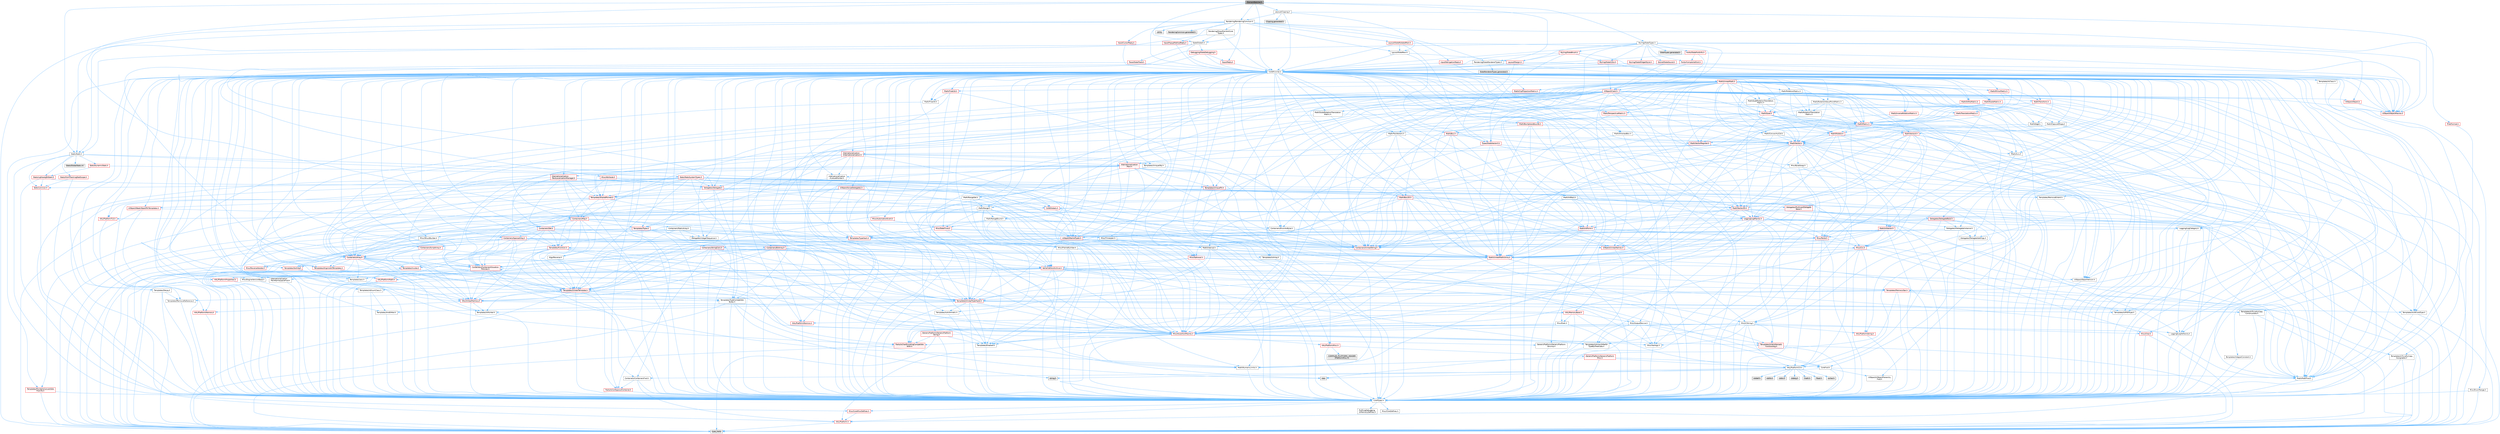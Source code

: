 digraph "ElementBatcher.h"
{
 // INTERACTIVE_SVG=YES
 // LATEX_PDF_SIZE
  bgcolor="transparent";
  edge [fontname=Helvetica,fontsize=10,labelfontname=Helvetica,labelfontsize=10];
  node [fontname=Helvetica,fontsize=10,shape=box,height=0.2,width=0.4];
  Node1 [id="Node000001",label="ElementBatcher.h",height=0.2,width=0.4,color="gray40", fillcolor="grey60", style="filled", fontcolor="black",tooltip=" "];
  Node1 -> Node2 [id="edge1_Node000001_Node000002",color="steelblue1",style="solid",tooltip=" "];
  Node2 [id="Node000002",label="CoreMinimal.h",height=0.2,width=0.4,color="grey40", fillcolor="white", style="filled",URL="$d7/d67/CoreMinimal_8h.html",tooltip=" "];
  Node2 -> Node3 [id="edge2_Node000002_Node000003",color="steelblue1",style="solid",tooltip=" "];
  Node3 [id="Node000003",label="CoreTypes.h",height=0.2,width=0.4,color="grey40", fillcolor="white", style="filled",URL="$dc/dec/CoreTypes_8h.html",tooltip=" "];
  Node3 -> Node4 [id="edge3_Node000003_Node000004",color="steelblue1",style="solid",tooltip=" "];
  Node4 [id="Node000004",label="HAL/Platform.h",height=0.2,width=0.4,color="red", fillcolor="#FFF0F0", style="filled",URL="$d9/dd0/Platform_8h.html",tooltip=" "];
  Node4 -> Node7 [id="edge4_Node000004_Node000007",color="steelblue1",style="solid",tooltip=" "];
  Node7 [id="Node000007",label="type_traits",height=0.2,width=0.4,color="grey60", fillcolor="#E0E0E0", style="filled",tooltip=" "];
  Node3 -> Node14 [id="edge5_Node000003_Node000014",color="steelblue1",style="solid",tooltip=" "];
  Node14 [id="Node000014",label="ProfilingDebugging\l/UMemoryDefines.h",height=0.2,width=0.4,color="grey40", fillcolor="white", style="filled",URL="$d2/da2/UMemoryDefines_8h.html",tooltip=" "];
  Node3 -> Node15 [id="edge6_Node000003_Node000015",color="steelblue1",style="solid",tooltip=" "];
  Node15 [id="Node000015",label="Misc/CoreMiscDefines.h",height=0.2,width=0.4,color="red", fillcolor="#FFF0F0", style="filled",URL="$da/d38/CoreMiscDefines_8h.html",tooltip=" "];
  Node15 -> Node4 [id="edge7_Node000015_Node000004",color="steelblue1",style="solid",tooltip=" "];
  Node3 -> Node16 [id="edge8_Node000003_Node000016",color="steelblue1",style="solid",tooltip=" "];
  Node16 [id="Node000016",label="Misc/CoreDefines.h",height=0.2,width=0.4,color="grey40", fillcolor="white", style="filled",URL="$d3/dd2/CoreDefines_8h.html",tooltip=" "];
  Node2 -> Node17 [id="edge9_Node000002_Node000017",color="steelblue1",style="solid",tooltip=" "];
  Node17 [id="Node000017",label="CoreFwd.h",height=0.2,width=0.4,color="grey40", fillcolor="white", style="filled",URL="$d1/d1e/CoreFwd_8h.html",tooltip=" "];
  Node17 -> Node3 [id="edge10_Node000017_Node000003",color="steelblue1",style="solid",tooltip=" "];
  Node17 -> Node18 [id="edge11_Node000017_Node000018",color="steelblue1",style="solid",tooltip=" "];
  Node18 [id="Node000018",label="Containers/ContainersFwd.h",height=0.2,width=0.4,color="grey40", fillcolor="white", style="filled",URL="$d4/d0a/ContainersFwd_8h.html",tooltip=" "];
  Node18 -> Node4 [id="edge12_Node000018_Node000004",color="steelblue1",style="solid",tooltip=" "];
  Node18 -> Node3 [id="edge13_Node000018_Node000003",color="steelblue1",style="solid",tooltip=" "];
  Node18 -> Node19 [id="edge14_Node000018_Node000019",color="steelblue1",style="solid",tooltip=" "];
  Node19 [id="Node000019",label="Traits/IsContiguousContainer.h",height=0.2,width=0.4,color="red", fillcolor="#FFF0F0", style="filled",URL="$d5/d3c/IsContiguousContainer_8h.html",tooltip=" "];
  Node19 -> Node3 [id="edge15_Node000019_Node000003",color="steelblue1",style="solid",tooltip=" "];
  Node17 -> Node22 [id="edge16_Node000017_Node000022",color="steelblue1",style="solid",tooltip=" "];
  Node22 [id="Node000022",label="Math/MathFwd.h",height=0.2,width=0.4,color="grey40", fillcolor="white", style="filled",URL="$d2/d10/MathFwd_8h.html",tooltip=" "];
  Node22 -> Node4 [id="edge17_Node000022_Node000004",color="steelblue1",style="solid",tooltip=" "];
  Node17 -> Node23 [id="edge18_Node000017_Node000023",color="steelblue1",style="solid",tooltip=" "];
  Node23 [id="Node000023",label="UObject/UObjectHierarchy\lFwd.h",height=0.2,width=0.4,color="grey40", fillcolor="white", style="filled",URL="$d3/d13/UObjectHierarchyFwd_8h.html",tooltip=" "];
  Node2 -> Node23 [id="edge19_Node000002_Node000023",color="steelblue1",style="solid",tooltip=" "];
  Node2 -> Node18 [id="edge20_Node000002_Node000018",color="steelblue1",style="solid",tooltip=" "];
  Node2 -> Node24 [id="edge21_Node000002_Node000024",color="steelblue1",style="solid",tooltip=" "];
  Node24 [id="Node000024",label="Misc/VarArgs.h",height=0.2,width=0.4,color="grey40", fillcolor="white", style="filled",URL="$d5/d6f/VarArgs_8h.html",tooltip=" "];
  Node24 -> Node3 [id="edge22_Node000024_Node000003",color="steelblue1",style="solid",tooltip=" "];
  Node2 -> Node25 [id="edge23_Node000002_Node000025",color="steelblue1",style="solid",tooltip=" "];
  Node25 [id="Node000025",label="Logging/LogVerbosity.h",height=0.2,width=0.4,color="grey40", fillcolor="white", style="filled",URL="$d2/d8f/LogVerbosity_8h.html",tooltip=" "];
  Node25 -> Node3 [id="edge24_Node000025_Node000003",color="steelblue1",style="solid",tooltip=" "];
  Node2 -> Node26 [id="edge25_Node000002_Node000026",color="steelblue1",style="solid",tooltip=" "];
  Node26 [id="Node000026",label="Misc/OutputDevice.h",height=0.2,width=0.4,color="grey40", fillcolor="white", style="filled",URL="$d7/d32/OutputDevice_8h.html",tooltip=" "];
  Node26 -> Node17 [id="edge26_Node000026_Node000017",color="steelblue1",style="solid",tooltip=" "];
  Node26 -> Node3 [id="edge27_Node000026_Node000003",color="steelblue1",style="solid",tooltip=" "];
  Node26 -> Node25 [id="edge28_Node000026_Node000025",color="steelblue1",style="solid",tooltip=" "];
  Node26 -> Node24 [id="edge29_Node000026_Node000024",color="steelblue1",style="solid",tooltip=" "];
  Node26 -> Node27 [id="edge30_Node000026_Node000027",color="steelblue1",style="solid",tooltip=" "];
  Node27 [id="Node000027",label="Templates/IsArrayOrRefOf\lTypeByPredicate.h",height=0.2,width=0.4,color="grey40", fillcolor="white", style="filled",URL="$d6/da1/IsArrayOrRefOfTypeByPredicate_8h.html",tooltip=" "];
  Node27 -> Node3 [id="edge31_Node000027_Node000003",color="steelblue1",style="solid",tooltip=" "];
  Node26 -> Node28 [id="edge32_Node000026_Node000028",color="steelblue1",style="solid",tooltip=" "];
  Node28 [id="Node000028",label="Templates/IsValidVariadic\lFunctionArg.h",height=0.2,width=0.4,color="red", fillcolor="#FFF0F0", style="filled",URL="$d0/dc8/IsValidVariadicFunctionArg_8h.html",tooltip=" "];
  Node28 -> Node3 [id="edge33_Node000028_Node000003",color="steelblue1",style="solid",tooltip=" "];
  Node28 -> Node7 [id="edge34_Node000028_Node000007",color="steelblue1",style="solid",tooltip=" "];
  Node26 -> Node30 [id="edge35_Node000026_Node000030",color="steelblue1",style="solid",tooltip=" "];
  Node30 [id="Node000030",label="Traits/IsCharEncodingCompatible\lWith.h",height=0.2,width=0.4,color="red", fillcolor="#FFF0F0", style="filled",URL="$df/dd1/IsCharEncodingCompatibleWith_8h.html",tooltip=" "];
  Node30 -> Node7 [id="edge36_Node000030_Node000007",color="steelblue1",style="solid",tooltip=" "];
  Node2 -> Node32 [id="edge37_Node000002_Node000032",color="steelblue1",style="solid",tooltip=" "];
  Node32 [id="Node000032",label="HAL/PlatformCrt.h",height=0.2,width=0.4,color="grey40", fillcolor="white", style="filled",URL="$d8/d75/PlatformCrt_8h.html",tooltip=" "];
  Node32 -> Node33 [id="edge38_Node000032_Node000033",color="steelblue1",style="solid",tooltip=" "];
  Node33 [id="Node000033",label="new",height=0.2,width=0.4,color="grey60", fillcolor="#E0E0E0", style="filled",tooltip=" "];
  Node32 -> Node34 [id="edge39_Node000032_Node000034",color="steelblue1",style="solid",tooltip=" "];
  Node34 [id="Node000034",label="wchar.h",height=0.2,width=0.4,color="grey60", fillcolor="#E0E0E0", style="filled",tooltip=" "];
  Node32 -> Node35 [id="edge40_Node000032_Node000035",color="steelblue1",style="solid",tooltip=" "];
  Node35 [id="Node000035",label="stddef.h",height=0.2,width=0.4,color="grey60", fillcolor="#E0E0E0", style="filled",tooltip=" "];
  Node32 -> Node36 [id="edge41_Node000032_Node000036",color="steelblue1",style="solid",tooltip=" "];
  Node36 [id="Node000036",label="stdlib.h",height=0.2,width=0.4,color="grey60", fillcolor="#E0E0E0", style="filled",tooltip=" "];
  Node32 -> Node37 [id="edge42_Node000032_Node000037",color="steelblue1",style="solid",tooltip=" "];
  Node37 [id="Node000037",label="stdio.h",height=0.2,width=0.4,color="grey60", fillcolor="#E0E0E0", style="filled",tooltip=" "];
  Node32 -> Node38 [id="edge43_Node000032_Node000038",color="steelblue1",style="solid",tooltip=" "];
  Node38 [id="Node000038",label="stdarg.h",height=0.2,width=0.4,color="grey60", fillcolor="#E0E0E0", style="filled",tooltip=" "];
  Node32 -> Node39 [id="edge44_Node000032_Node000039",color="steelblue1",style="solid",tooltip=" "];
  Node39 [id="Node000039",label="math.h",height=0.2,width=0.4,color="grey60", fillcolor="#E0E0E0", style="filled",tooltip=" "];
  Node32 -> Node40 [id="edge45_Node000032_Node000040",color="steelblue1",style="solid",tooltip=" "];
  Node40 [id="Node000040",label="float.h",height=0.2,width=0.4,color="grey60", fillcolor="#E0E0E0", style="filled",tooltip=" "];
  Node32 -> Node41 [id="edge46_Node000032_Node000041",color="steelblue1",style="solid",tooltip=" "];
  Node41 [id="Node000041",label="string.h",height=0.2,width=0.4,color="grey60", fillcolor="#E0E0E0", style="filled",tooltip=" "];
  Node2 -> Node42 [id="edge47_Node000002_Node000042",color="steelblue1",style="solid",tooltip=" "];
  Node42 [id="Node000042",label="HAL/PlatformMisc.h",height=0.2,width=0.4,color="red", fillcolor="#FFF0F0", style="filled",URL="$d0/df5/PlatformMisc_8h.html",tooltip=" "];
  Node42 -> Node3 [id="edge48_Node000042_Node000003",color="steelblue1",style="solid",tooltip=" "];
  Node42 -> Node43 [id="edge49_Node000042_Node000043",color="steelblue1",style="solid",tooltip=" "];
  Node43 [id="Node000043",label="GenericPlatform/GenericPlatform\lMisc.h",height=0.2,width=0.4,color="red", fillcolor="#FFF0F0", style="filled",URL="$db/d9a/GenericPlatformMisc_8h.html",tooltip=" "];
  Node43 -> Node17 [id="edge50_Node000043_Node000017",color="steelblue1",style="solid",tooltip=" "];
  Node43 -> Node3 [id="edge51_Node000043_Node000003",color="steelblue1",style="solid",tooltip=" "];
  Node43 -> Node32 [id="edge52_Node000043_Node000032",color="steelblue1",style="solid",tooltip=" "];
  Node43 -> Node47 [id="edge53_Node000043_Node000047",color="steelblue1",style="solid",tooltip=" "];
  Node47 [id="Node000047",label="Math/NumericLimits.h",height=0.2,width=0.4,color="grey40", fillcolor="white", style="filled",URL="$df/d1b/NumericLimits_8h.html",tooltip=" "];
  Node47 -> Node3 [id="edge54_Node000047_Node000003",color="steelblue1",style="solid",tooltip=" "];
  Node42 -> Node52 [id="edge55_Node000042_Node000052",color="steelblue1",style="solid",tooltip=" "];
  Node52 [id="Node000052",label="COMPILED_PLATFORM_HEADER\l(PlatformMisc.h)",height=0.2,width=0.4,color="grey60", fillcolor="#E0E0E0", style="filled",tooltip=" "];
  Node2 -> Node61 [id="edge56_Node000002_Node000061",color="steelblue1",style="solid",tooltip=" "];
  Node61 [id="Node000061",label="Misc/AssertionMacros.h",height=0.2,width=0.4,color="red", fillcolor="#FFF0F0", style="filled",URL="$d0/dfa/AssertionMacros_8h.html",tooltip=" "];
  Node61 -> Node3 [id="edge57_Node000061_Node000003",color="steelblue1",style="solid",tooltip=" "];
  Node61 -> Node4 [id="edge58_Node000061_Node000004",color="steelblue1",style="solid",tooltip=" "];
  Node61 -> Node42 [id="edge59_Node000061_Node000042",color="steelblue1",style="solid",tooltip=" "];
  Node61 -> Node62 [id="edge60_Node000061_Node000062",color="steelblue1",style="solid",tooltip=" "];
  Node62 [id="Node000062",label="Templates/EnableIf.h",height=0.2,width=0.4,color="grey40", fillcolor="white", style="filled",URL="$d7/d60/EnableIf_8h.html",tooltip=" "];
  Node62 -> Node3 [id="edge61_Node000062_Node000003",color="steelblue1",style="solid",tooltip=" "];
  Node61 -> Node27 [id="edge62_Node000061_Node000027",color="steelblue1",style="solid",tooltip=" "];
  Node61 -> Node28 [id="edge63_Node000061_Node000028",color="steelblue1",style="solid",tooltip=" "];
  Node61 -> Node30 [id="edge64_Node000061_Node000030",color="steelblue1",style="solid",tooltip=" "];
  Node61 -> Node24 [id="edge65_Node000061_Node000024",color="steelblue1",style="solid",tooltip=" "];
  Node2 -> Node70 [id="edge66_Node000002_Node000070",color="steelblue1",style="solid",tooltip=" "];
  Node70 [id="Node000070",label="Templates/IsPointer.h",height=0.2,width=0.4,color="grey40", fillcolor="white", style="filled",URL="$d7/d05/IsPointer_8h.html",tooltip=" "];
  Node70 -> Node3 [id="edge67_Node000070_Node000003",color="steelblue1",style="solid",tooltip=" "];
  Node2 -> Node71 [id="edge68_Node000002_Node000071",color="steelblue1",style="solid",tooltip=" "];
  Node71 [id="Node000071",label="HAL/PlatformMemory.h",height=0.2,width=0.4,color="red", fillcolor="#FFF0F0", style="filled",URL="$de/d68/PlatformMemory_8h.html",tooltip=" "];
  Node71 -> Node3 [id="edge69_Node000071_Node000003",color="steelblue1",style="solid",tooltip=" "];
  Node2 -> Node54 [id="edge70_Node000002_Node000054",color="steelblue1",style="solid",tooltip=" "];
  Node54 [id="Node000054",label="HAL/PlatformAtomics.h",height=0.2,width=0.4,color="red", fillcolor="#FFF0F0", style="filled",URL="$d3/d36/PlatformAtomics_8h.html",tooltip=" "];
  Node54 -> Node3 [id="edge71_Node000054_Node000003",color="steelblue1",style="solid",tooltip=" "];
  Node2 -> Node76 [id="edge72_Node000002_Node000076",color="steelblue1",style="solid",tooltip=" "];
  Node76 [id="Node000076",label="Misc/Exec.h",height=0.2,width=0.4,color="grey40", fillcolor="white", style="filled",URL="$de/ddb/Exec_8h.html",tooltip=" "];
  Node76 -> Node3 [id="edge73_Node000076_Node000003",color="steelblue1",style="solid",tooltip=" "];
  Node76 -> Node61 [id="edge74_Node000076_Node000061",color="steelblue1",style="solid",tooltip=" "];
  Node2 -> Node77 [id="edge75_Node000002_Node000077",color="steelblue1",style="solid",tooltip=" "];
  Node77 [id="Node000077",label="HAL/MemoryBase.h",height=0.2,width=0.4,color="red", fillcolor="#FFF0F0", style="filled",URL="$d6/d9f/MemoryBase_8h.html",tooltip=" "];
  Node77 -> Node3 [id="edge76_Node000077_Node000003",color="steelblue1",style="solid",tooltip=" "];
  Node77 -> Node54 [id="edge77_Node000077_Node000054",color="steelblue1",style="solid",tooltip=" "];
  Node77 -> Node32 [id="edge78_Node000077_Node000032",color="steelblue1",style="solid",tooltip=" "];
  Node77 -> Node76 [id="edge79_Node000077_Node000076",color="steelblue1",style="solid",tooltip=" "];
  Node77 -> Node26 [id="edge80_Node000077_Node000026",color="steelblue1",style="solid",tooltip=" "];
  Node2 -> Node87 [id="edge81_Node000002_Node000087",color="steelblue1",style="solid",tooltip=" "];
  Node87 [id="Node000087",label="HAL/UnrealMemory.h",height=0.2,width=0.4,color="red", fillcolor="#FFF0F0", style="filled",URL="$d9/d96/UnrealMemory_8h.html",tooltip=" "];
  Node87 -> Node3 [id="edge82_Node000087_Node000003",color="steelblue1",style="solid",tooltip=" "];
  Node87 -> Node77 [id="edge83_Node000087_Node000077",color="steelblue1",style="solid",tooltip=" "];
  Node87 -> Node71 [id="edge84_Node000087_Node000071",color="steelblue1",style="solid",tooltip=" "];
  Node87 -> Node70 [id="edge85_Node000087_Node000070",color="steelblue1",style="solid",tooltip=" "];
  Node2 -> Node89 [id="edge86_Node000002_Node000089",color="steelblue1",style="solid",tooltip=" "];
  Node89 [id="Node000089",label="Templates/IsArithmetic.h",height=0.2,width=0.4,color="grey40", fillcolor="white", style="filled",URL="$d2/d5d/IsArithmetic_8h.html",tooltip=" "];
  Node89 -> Node3 [id="edge87_Node000089_Node000003",color="steelblue1",style="solid",tooltip=" "];
  Node2 -> Node83 [id="edge88_Node000002_Node000083",color="steelblue1",style="solid",tooltip=" "];
  Node83 [id="Node000083",label="Templates/AndOrNot.h",height=0.2,width=0.4,color="grey40", fillcolor="white", style="filled",URL="$db/d0a/AndOrNot_8h.html",tooltip=" "];
  Node83 -> Node3 [id="edge89_Node000083_Node000003",color="steelblue1",style="solid",tooltip=" "];
  Node2 -> Node90 [id="edge90_Node000002_Node000090",color="steelblue1",style="solid",tooltip=" "];
  Node90 [id="Node000090",label="Templates/IsPODType.h",height=0.2,width=0.4,color="grey40", fillcolor="white", style="filled",URL="$d7/db1/IsPODType_8h.html",tooltip=" "];
  Node90 -> Node3 [id="edge91_Node000090_Node000003",color="steelblue1",style="solid",tooltip=" "];
  Node2 -> Node91 [id="edge92_Node000002_Node000091",color="steelblue1",style="solid",tooltip=" "];
  Node91 [id="Node000091",label="Templates/IsUECoreType.h",height=0.2,width=0.4,color="grey40", fillcolor="white", style="filled",URL="$d1/db8/IsUECoreType_8h.html",tooltip=" "];
  Node91 -> Node3 [id="edge93_Node000091_Node000003",color="steelblue1",style="solid",tooltip=" "];
  Node91 -> Node7 [id="edge94_Node000091_Node000007",color="steelblue1",style="solid",tooltip=" "];
  Node2 -> Node84 [id="edge95_Node000002_Node000084",color="steelblue1",style="solid",tooltip=" "];
  Node84 [id="Node000084",label="Templates/IsTriviallyCopy\lConstructible.h",height=0.2,width=0.4,color="grey40", fillcolor="white", style="filled",URL="$d3/d78/IsTriviallyCopyConstructible_8h.html",tooltip=" "];
  Node84 -> Node3 [id="edge96_Node000084_Node000003",color="steelblue1",style="solid",tooltip=" "];
  Node84 -> Node7 [id="edge97_Node000084_Node000007",color="steelblue1",style="solid",tooltip=" "];
  Node2 -> Node92 [id="edge98_Node000002_Node000092",color="steelblue1",style="solid",tooltip=" "];
  Node92 [id="Node000092",label="Templates/UnrealTypeTraits.h",height=0.2,width=0.4,color="red", fillcolor="#FFF0F0", style="filled",URL="$d2/d2d/UnrealTypeTraits_8h.html",tooltip=" "];
  Node92 -> Node3 [id="edge99_Node000092_Node000003",color="steelblue1",style="solid",tooltip=" "];
  Node92 -> Node70 [id="edge100_Node000092_Node000070",color="steelblue1",style="solid",tooltip=" "];
  Node92 -> Node61 [id="edge101_Node000092_Node000061",color="steelblue1",style="solid",tooltip=" "];
  Node92 -> Node83 [id="edge102_Node000092_Node000083",color="steelblue1",style="solid",tooltip=" "];
  Node92 -> Node62 [id="edge103_Node000092_Node000062",color="steelblue1",style="solid",tooltip=" "];
  Node92 -> Node89 [id="edge104_Node000092_Node000089",color="steelblue1",style="solid",tooltip=" "];
  Node92 -> Node90 [id="edge105_Node000092_Node000090",color="steelblue1",style="solid",tooltip=" "];
  Node92 -> Node91 [id="edge106_Node000092_Node000091",color="steelblue1",style="solid",tooltip=" "];
  Node92 -> Node84 [id="edge107_Node000092_Node000084",color="steelblue1",style="solid",tooltip=" "];
  Node2 -> Node62 [id="edge108_Node000002_Node000062",color="steelblue1",style="solid",tooltip=" "];
  Node2 -> Node94 [id="edge109_Node000002_Node000094",color="steelblue1",style="solid",tooltip=" "];
  Node94 [id="Node000094",label="Templates/RemoveReference.h",height=0.2,width=0.4,color="grey40", fillcolor="white", style="filled",URL="$da/dbe/RemoveReference_8h.html",tooltip=" "];
  Node94 -> Node3 [id="edge110_Node000094_Node000003",color="steelblue1",style="solid",tooltip=" "];
  Node2 -> Node95 [id="edge111_Node000002_Node000095",color="steelblue1",style="solid",tooltip=" "];
  Node95 [id="Node000095",label="Templates/IntegralConstant.h",height=0.2,width=0.4,color="grey40", fillcolor="white", style="filled",URL="$db/d1b/IntegralConstant_8h.html",tooltip=" "];
  Node95 -> Node3 [id="edge112_Node000095_Node000003",color="steelblue1",style="solid",tooltip=" "];
  Node2 -> Node96 [id="edge113_Node000002_Node000096",color="steelblue1",style="solid",tooltip=" "];
  Node96 [id="Node000096",label="Templates/IsClass.h",height=0.2,width=0.4,color="grey40", fillcolor="white", style="filled",URL="$db/dcb/IsClass_8h.html",tooltip=" "];
  Node96 -> Node3 [id="edge114_Node000096_Node000003",color="steelblue1",style="solid",tooltip=" "];
  Node2 -> Node97 [id="edge115_Node000002_Node000097",color="steelblue1",style="solid",tooltip=" "];
  Node97 [id="Node000097",label="Templates/TypeCompatible\lBytes.h",height=0.2,width=0.4,color="grey40", fillcolor="white", style="filled",URL="$df/d0a/TypeCompatibleBytes_8h.html",tooltip=" "];
  Node97 -> Node3 [id="edge116_Node000097_Node000003",color="steelblue1",style="solid",tooltip=" "];
  Node97 -> Node41 [id="edge117_Node000097_Node000041",color="steelblue1",style="solid",tooltip=" "];
  Node97 -> Node33 [id="edge118_Node000097_Node000033",color="steelblue1",style="solid",tooltip=" "];
  Node97 -> Node7 [id="edge119_Node000097_Node000007",color="steelblue1",style="solid",tooltip=" "];
  Node2 -> Node19 [id="edge120_Node000002_Node000019",color="steelblue1",style="solid",tooltip=" "];
  Node2 -> Node98 [id="edge121_Node000002_Node000098",color="steelblue1",style="solid",tooltip=" "];
  Node98 [id="Node000098",label="Templates/UnrealTemplate.h",height=0.2,width=0.4,color="red", fillcolor="#FFF0F0", style="filled",URL="$d4/d24/UnrealTemplate_8h.html",tooltip=" "];
  Node98 -> Node3 [id="edge122_Node000098_Node000003",color="steelblue1",style="solid",tooltip=" "];
  Node98 -> Node70 [id="edge123_Node000098_Node000070",color="steelblue1",style="solid",tooltip=" "];
  Node98 -> Node87 [id="edge124_Node000098_Node000087",color="steelblue1",style="solid",tooltip=" "];
  Node98 -> Node92 [id="edge125_Node000098_Node000092",color="steelblue1",style="solid",tooltip=" "];
  Node98 -> Node94 [id="edge126_Node000098_Node000094",color="steelblue1",style="solid",tooltip=" "];
  Node98 -> Node97 [id="edge127_Node000098_Node000097",color="steelblue1",style="solid",tooltip=" "];
  Node98 -> Node19 [id="edge128_Node000098_Node000019",color="steelblue1",style="solid",tooltip=" "];
  Node98 -> Node7 [id="edge129_Node000098_Node000007",color="steelblue1",style="solid",tooltip=" "];
  Node2 -> Node47 [id="edge130_Node000002_Node000047",color="steelblue1",style="solid",tooltip=" "];
  Node2 -> Node102 [id="edge131_Node000002_Node000102",color="steelblue1",style="solid",tooltip=" "];
  Node102 [id="Node000102",label="HAL/PlatformMath.h",height=0.2,width=0.4,color="red", fillcolor="#FFF0F0", style="filled",URL="$dc/d53/PlatformMath_8h.html",tooltip=" "];
  Node102 -> Node3 [id="edge132_Node000102_Node000003",color="steelblue1",style="solid",tooltip=" "];
  Node2 -> Node85 [id="edge133_Node000002_Node000085",color="steelblue1",style="solid",tooltip=" "];
  Node85 [id="Node000085",label="Templates/IsTriviallyCopy\lAssignable.h",height=0.2,width=0.4,color="grey40", fillcolor="white", style="filled",URL="$d2/df2/IsTriviallyCopyAssignable_8h.html",tooltip=" "];
  Node85 -> Node3 [id="edge134_Node000085_Node000003",color="steelblue1",style="solid",tooltip=" "];
  Node85 -> Node7 [id="edge135_Node000085_Node000007",color="steelblue1",style="solid",tooltip=" "];
  Node2 -> Node110 [id="edge136_Node000002_Node000110",color="steelblue1",style="solid",tooltip=" "];
  Node110 [id="Node000110",label="Templates/MemoryOps.h",height=0.2,width=0.4,color="red", fillcolor="#FFF0F0", style="filled",URL="$db/dea/MemoryOps_8h.html",tooltip=" "];
  Node110 -> Node3 [id="edge137_Node000110_Node000003",color="steelblue1",style="solid",tooltip=" "];
  Node110 -> Node87 [id="edge138_Node000110_Node000087",color="steelblue1",style="solid",tooltip=" "];
  Node110 -> Node85 [id="edge139_Node000110_Node000085",color="steelblue1",style="solid",tooltip=" "];
  Node110 -> Node84 [id="edge140_Node000110_Node000084",color="steelblue1",style="solid",tooltip=" "];
  Node110 -> Node92 [id="edge141_Node000110_Node000092",color="steelblue1",style="solid",tooltip=" "];
  Node110 -> Node33 [id="edge142_Node000110_Node000033",color="steelblue1",style="solid",tooltip=" "];
  Node110 -> Node7 [id="edge143_Node000110_Node000007",color="steelblue1",style="solid",tooltip=" "];
  Node2 -> Node111 [id="edge144_Node000002_Node000111",color="steelblue1",style="solid",tooltip=" "];
  Node111 [id="Node000111",label="Containers/ContainerAllocation\lPolicies.h",height=0.2,width=0.4,color="red", fillcolor="#FFF0F0", style="filled",URL="$d7/dff/ContainerAllocationPolicies_8h.html",tooltip=" "];
  Node111 -> Node3 [id="edge145_Node000111_Node000003",color="steelblue1",style="solid",tooltip=" "];
  Node111 -> Node111 [id="edge146_Node000111_Node000111",color="steelblue1",style="solid",tooltip=" "];
  Node111 -> Node102 [id="edge147_Node000111_Node000102",color="steelblue1",style="solid",tooltip=" "];
  Node111 -> Node87 [id="edge148_Node000111_Node000087",color="steelblue1",style="solid",tooltip=" "];
  Node111 -> Node47 [id="edge149_Node000111_Node000047",color="steelblue1",style="solid",tooltip=" "];
  Node111 -> Node61 [id="edge150_Node000111_Node000061",color="steelblue1",style="solid",tooltip=" "];
  Node111 -> Node110 [id="edge151_Node000111_Node000110",color="steelblue1",style="solid",tooltip=" "];
  Node111 -> Node97 [id="edge152_Node000111_Node000097",color="steelblue1",style="solid",tooltip=" "];
  Node111 -> Node7 [id="edge153_Node000111_Node000007",color="steelblue1",style="solid",tooltip=" "];
  Node2 -> Node114 [id="edge154_Node000002_Node000114",color="steelblue1",style="solid",tooltip=" "];
  Node114 [id="Node000114",label="Templates/IsEnumClass.h",height=0.2,width=0.4,color="grey40", fillcolor="white", style="filled",URL="$d7/d15/IsEnumClass_8h.html",tooltip=" "];
  Node114 -> Node3 [id="edge155_Node000114_Node000003",color="steelblue1",style="solid",tooltip=" "];
  Node114 -> Node83 [id="edge156_Node000114_Node000083",color="steelblue1",style="solid",tooltip=" "];
  Node2 -> Node115 [id="edge157_Node000002_Node000115",color="steelblue1",style="solid",tooltip=" "];
  Node115 [id="Node000115",label="HAL/PlatformProperties.h",height=0.2,width=0.4,color="red", fillcolor="#FFF0F0", style="filled",URL="$d9/db0/PlatformProperties_8h.html",tooltip=" "];
  Node115 -> Node3 [id="edge158_Node000115_Node000003",color="steelblue1",style="solid",tooltip=" "];
  Node2 -> Node118 [id="edge159_Node000002_Node000118",color="steelblue1",style="solid",tooltip=" "];
  Node118 [id="Node000118",label="Misc/EngineVersionBase.h",height=0.2,width=0.4,color="grey40", fillcolor="white", style="filled",URL="$d5/d2b/EngineVersionBase_8h.html",tooltip=" "];
  Node118 -> Node3 [id="edge160_Node000118_Node000003",color="steelblue1",style="solid",tooltip=" "];
  Node2 -> Node119 [id="edge161_Node000002_Node000119",color="steelblue1",style="solid",tooltip=" "];
  Node119 [id="Node000119",label="Internationalization\l/TextNamespaceFwd.h",height=0.2,width=0.4,color="grey40", fillcolor="white", style="filled",URL="$d8/d97/TextNamespaceFwd_8h.html",tooltip=" "];
  Node119 -> Node3 [id="edge162_Node000119_Node000003",color="steelblue1",style="solid",tooltip=" "];
  Node2 -> Node120 [id="edge163_Node000002_Node000120",color="steelblue1",style="solid",tooltip=" "];
  Node120 [id="Node000120",label="Serialization/Archive.h",height=0.2,width=0.4,color="red", fillcolor="#FFF0F0", style="filled",URL="$d7/d3b/Archive_8h.html",tooltip=" "];
  Node120 -> Node17 [id="edge164_Node000120_Node000017",color="steelblue1",style="solid",tooltip=" "];
  Node120 -> Node3 [id="edge165_Node000120_Node000003",color="steelblue1",style="solid",tooltip=" "];
  Node120 -> Node115 [id="edge166_Node000120_Node000115",color="steelblue1",style="solid",tooltip=" "];
  Node120 -> Node119 [id="edge167_Node000120_Node000119",color="steelblue1",style="solid",tooltip=" "];
  Node120 -> Node22 [id="edge168_Node000120_Node000022",color="steelblue1",style="solid",tooltip=" "];
  Node120 -> Node61 [id="edge169_Node000120_Node000061",color="steelblue1",style="solid",tooltip=" "];
  Node120 -> Node118 [id="edge170_Node000120_Node000118",color="steelblue1",style="solid",tooltip=" "];
  Node120 -> Node24 [id="edge171_Node000120_Node000024",color="steelblue1",style="solid",tooltip=" "];
  Node120 -> Node62 [id="edge172_Node000120_Node000062",color="steelblue1",style="solid",tooltip=" "];
  Node120 -> Node27 [id="edge173_Node000120_Node000027",color="steelblue1",style="solid",tooltip=" "];
  Node120 -> Node114 [id="edge174_Node000120_Node000114",color="steelblue1",style="solid",tooltip=" "];
  Node120 -> Node28 [id="edge175_Node000120_Node000028",color="steelblue1",style="solid",tooltip=" "];
  Node120 -> Node98 [id="edge176_Node000120_Node000098",color="steelblue1",style="solid",tooltip=" "];
  Node120 -> Node30 [id="edge177_Node000120_Node000030",color="steelblue1",style="solid",tooltip=" "];
  Node120 -> Node123 [id="edge178_Node000120_Node000123",color="steelblue1",style="solid",tooltip=" "];
  Node123 [id="Node000123",label="UObject/ObjectVersion.h",height=0.2,width=0.4,color="grey40", fillcolor="white", style="filled",URL="$da/d63/ObjectVersion_8h.html",tooltip=" "];
  Node123 -> Node3 [id="edge179_Node000123_Node000003",color="steelblue1",style="solid",tooltip=" "];
  Node2 -> Node124 [id="edge180_Node000002_Node000124",color="steelblue1",style="solid",tooltip=" "];
  Node124 [id="Node000124",label="Templates/Less.h",height=0.2,width=0.4,color="grey40", fillcolor="white", style="filled",URL="$de/dc8/Less_8h.html",tooltip=" "];
  Node124 -> Node3 [id="edge181_Node000124_Node000003",color="steelblue1",style="solid",tooltip=" "];
  Node124 -> Node98 [id="edge182_Node000124_Node000098",color="steelblue1",style="solid",tooltip=" "];
  Node2 -> Node125 [id="edge183_Node000002_Node000125",color="steelblue1",style="solid",tooltip=" "];
  Node125 [id="Node000125",label="Templates/Sorting.h",height=0.2,width=0.4,color="red", fillcolor="#FFF0F0", style="filled",URL="$d3/d9e/Sorting_8h.html",tooltip=" "];
  Node125 -> Node3 [id="edge184_Node000125_Node000003",color="steelblue1",style="solid",tooltip=" "];
  Node125 -> Node102 [id="edge185_Node000125_Node000102",color="steelblue1",style="solid",tooltip=" "];
  Node125 -> Node124 [id="edge186_Node000125_Node000124",color="steelblue1",style="solid",tooltip=" "];
  Node2 -> Node136 [id="edge187_Node000002_Node000136",color="steelblue1",style="solid",tooltip=" "];
  Node136 [id="Node000136",label="Misc/Char.h",height=0.2,width=0.4,color="red", fillcolor="#FFF0F0", style="filled",URL="$d0/d58/Char_8h.html",tooltip=" "];
  Node136 -> Node3 [id="edge188_Node000136_Node000003",color="steelblue1",style="solid",tooltip=" "];
  Node136 -> Node7 [id="edge189_Node000136_Node000007",color="steelblue1",style="solid",tooltip=" "];
  Node2 -> Node139 [id="edge190_Node000002_Node000139",color="steelblue1",style="solid",tooltip=" "];
  Node139 [id="Node000139",label="GenericPlatform/GenericPlatform\lStricmp.h",height=0.2,width=0.4,color="grey40", fillcolor="white", style="filled",URL="$d2/d86/GenericPlatformStricmp_8h.html",tooltip=" "];
  Node139 -> Node3 [id="edge191_Node000139_Node000003",color="steelblue1",style="solid",tooltip=" "];
  Node2 -> Node140 [id="edge192_Node000002_Node000140",color="steelblue1",style="solid",tooltip=" "];
  Node140 [id="Node000140",label="GenericPlatform/GenericPlatform\lString.h",height=0.2,width=0.4,color="red", fillcolor="#FFF0F0", style="filled",URL="$dd/d20/GenericPlatformString_8h.html",tooltip=" "];
  Node140 -> Node3 [id="edge193_Node000140_Node000003",color="steelblue1",style="solid",tooltip=" "];
  Node140 -> Node139 [id="edge194_Node000140_Node000139",color="steelblue1",style="solid",tooltip=" "];
  Node140 -> Node62 [id="edge195_Node000140_Node000062",color="steelblue1",style="solid",tooltip=" "];
  Node140 -> Node30 [id="edge196_Node000140_Node000030",color="steelblue1",style="solid",tooltip=" "];
  Node140 -> Node7 [id="edge197_Node000140_Node000007",color="steelblue1",style="solid",tooltip=" "];
  Node2 -> Node73 [id="edge198_Node000002_Node000073",color="steelblue1",style="solid",tooltip=" "];
  Node73 [id="Node000073",label="HAL/PlatformString.h",height=0.2,width=0.4,color="red", fillcolor="#FFF0F0", style="filled",URL="$db/db5/PlatformString_8h.html",tooltip=" "];
  Node73 -> Node3 [id="edge199_Node000073_Node000003",color="steelblue1",style="solid",tooltip=" "];
  Node2 -> Node143 [id="edge200_Node000002_Node000143",color="steelblue1",style="solid",tooltip=" "];
  Node143 [id="Node000143",label="Misc/CString.h",height=0.2,width=0.4,color="grey40", fillcolor="white", style="filled",URL="$d2/d49/CString_8h.html",tooltip=" "];
  Node143 -> Node3 [id="edge201_Node000143_Node000003",color="steelblue1",style="solid",tooltip=" "];
  Node143 -> Node32 [id="edge202_Node000143_Node000032",color="steelblue1",style="solid",tooltip=" "];
  Node143 -> Node73 [id="edge203_Node000143_Node000073",color="steelblue1",style="solid",tooltip=" "];
  Node143 -> Node61 [id="edge204_Node000143_Node000061",color="steelblue1",style="solid",tooltip=" "];
  Node143 -> Node136 [id="edge205_Node000143_Node000136",color="steelblue1",style="solid",tooltip=" "];
  Node143 -> Node24 [id="edge206_Node000143_Node000024",color="steelblue1",style="solid",tooltip=" "];
  Node143 -> Node27 [id="edge207_Node000143_Node000027",color="steelblue1",style="solid",tooltip=" "];
  Node143 -> Node28 [id="edge208_Node000143_Node000028",color="steelblue1",style="solid",tooltip=" "];
  Node143 -> Node30 [id="edge209_Node000143_Node000030",color="steelblue1",style="solid",tooltip=" "];
  Node2 -> Node144 [id="edge210_Node000002_Node000144",color="steelblue1",style="solid",tooltip=" "];
  Node144 [id="Node000144",label="Misc/Crc.h",height=0.2,width=0.4,color="red", fillcolor="#FFF0F0", style="filled",URL="$d4/dd2/Crc_8h.html",tooltip=" "];
  Node144 -> Node3 [id="edge211_Node000144_Node000003",color="steelblue1",style="solid",tooltip=" "];
  Node144 -> Node73 [id="edge212_Node000144_Node000073",color="steelblue1",style="solid",tooltip=" "];
  Node144 -> Node61 [id="edge213_Node000144_Node000061",color="steelblue1",style="solid",tooltip=" "];
  Node144 -> Node143 [id="edge214_Node000144_Node000143",color="steelblue1",style="solid",tooltip=" "];
  Node144 -> Node136 [id="edge215_Node000144_Node000136",color="steelblue1",style="solid",tooltip=" "];
  Node144 -> Node92 [id="edge216_Node000144_Node000092",color="steelblue1",style="solid",tooltip=" "];
  Node2 -> Node135 [id="edge217_Node000002_Node000135",color="steelblue1",style="solid",tooltip=" "];
  Node135 [id="Node000135",label="Math/UnrealMathUtility.h",height=0.2,width=0.4,color="red", fillcolor="#FFF0F0", style="filled",URL="$db/db8/UnrealMathUtility_8h.html",tooltip=" "];
  Node135 -> Node3 [id="edge218_Node000135_Node000003",color="steelblue1",style="solid",tooltip=" "];
  Node135 -> Node61 [id="edge219_Node000135_Node000061",color="steelblue1",style="solid",tooltip=" "];
  Node135 -> Node102 [id="edge220_Node000135_Node000102",color="steelblue1",style="solid",tooltip=" "];
  Node135 -> Node22 [id="edge221_Node000135_Node000022",color="steelblue1",style="solid",tooltip=" "];
  Node2 -> Node145 [id="edge222_Node000002_Node000145",color="steelblue1",style="solid",tooltip=" "];
  Node145 [id="Node000145",label="Containers/UnrealString.h",height=0.2,width=0.4,color="red", fillcolor="#FFF0F0", style="filled",URL="$d5/dba/UnrealString_8h.html",tooltip=" "];
  Node2 -> Node149 [id="edge223_Node000002_Node000149",color="steelblue1",style="solid",tooltip=" "];
  Node149 [id="Node000149",label="Containers/Array.h",height=0.2,width=0.4,color="red", fillcolor="#FFF0F0", style="filled",URL="$df/dd0/Array_8h.html",tooltip=" "];
  Node149 -> Node3 [id="edge224_Node000149_Node000003",color="steelblue1",style="solid",tooltip=" "];
  Node149 -> Node61 [id="edge225_Node000149_Node000061",color="steelblue1",style="solid",tooltip=" "];
  Node149 -> Node152 [id="edge226_Node000149_Node000152",color="steelblue1",style="solid",tooltip=" "];
  Node152 [id="Node000152",label="Misc/ReverseIterate.h",height=0.2,width=0.4,color="red", fillcolor="#FFF0F0", style="filled",URL="$db/de3/ReverseIterate_8h.html",tooltip=" "];
  Node152 -> Node4 [id="edge227_Node000152_Node000004",color="steelblue1",style="solid",tooltip=" "];
  Node149 -> Node87 [id="edge228_Node000149_Node000087",color="steelblue1",style="solid",tooltip=" "];
  Node149 -> Node92 [id="edge229_Node000149_Node000092",color="steelblue1",style="solid",tooltip=" "];
  Node149 -> Node98 [id="edge230_Node000149_Node000098",color="steelblue1",style="solid",tooltip=" "];
  Node149 -> Node111 [id="edge231_Node000149_Node000111",color="steelblue1",style="solid",tooltip=" "];
  Node149 -> Node120 [id="edge232_Node000149_Node000120",color="steelblue1",style="solid",tooltip=" "];
  Node149 -> Node128 [id="edge233_Node000149_Node000128",color="steelblue1",style="solid",tooltip=" "];
  Node128 [id="Node000128",label="Templates/Invoke.h",height=0.2,width=0.4,color="red", fillcolor="#FFF0F0", style="filled",URL="$d7/deb/Invoke_8h.html",tooltip=" "];
  Node128 -> Node3 [id="edge234_Node000128_Node000003",color="steelblue1",style="solid",tooltip=" "];
  Node128 -> Node98 [id="edge235_Node000128_Node000098",color="steelblue1",style="solid",tooltip=" "];
  Node128 -> Node7 [id="edge236_Node000128_Node000007",color="steelblue1",style="solid",tooltip=" "];
  Node149 -> Node124 [id="edge237_Node000149_Node000124",color="steelblue1",style="solid",tooltip=" "];
  Node149 -> Node125 [id="edge238_Node000149_Node000125",color="steelblue1",style="solid",tooltip=" "];
  Node149 -> Node172 [id="edge239_Node000149_Node000172",color="steelblue1",style="solid",tooltip=" "];
  Node172 [id="Node000172",label="Templates/AlignmentTemplates.h",height=0.2,width=0.4,color="red", fillcolor="#FFF0F0", style="filled",URL="$dd/d32/AlignmentTemplates_8h.html",tooltip=" "];
  Node172 -> Node3 [id="edge240_Node000172_Node000003",color="steelblue1",style="solid",tooltip=" "];
  Node172 -> Node70 [id="edge241_Node000172_Node000070",color="steelblue1",style="solid",tooltip=" "];
  Node149 -> Node7 [id="edge242_Node000149_Node000007",color="steelblue1",style="solid",tooltip=" "];
  Node2 -> Node173 [id="edge243_Node000002_Node000173",color="steelblue1",style="solid",tooltip=" "];
  Node173 [id="Node000173",label="Misc/FrameNumber.h",height=0.2,width=0.4,color="grey40", fillcolor="white", style="filled",URL="$dd/dbd/FrameNumber_8h.html",tooltip=" "];
  Node173 -> Node3 [id="edge244_Node000173_Node000003",color="steelblue1",style="solid",tooltip=" "];
  Node173 -> Node47 [id="edge245_Node000173_Node000047",color="steelblue1",style="solid",tooltip=" "];
  Node173 -> Node135 [id="edge246_Node000173_Node000135",color="steelblue1",style="solid",tooltip=" "];
  Node173 -> Node62 [id="edge247_Node000173_Node000062",color="steelblue1",style="solid",tooltip=" "];
  Node173 -> Node92 [id="edge248_Node000173_Node000092",color="steelblue1",style="solid",tooltip=" "];
  Node2 -> Node174 [id="edge249_Node000002_Node000174",color="steelblue1",style="solid",tooltip=" "];
  Node174 [id="Node000174",label="Misc/Timespan.h",height=0.2,width=0.4,color="grey40", fillcolor="white", style="filled",URL="$da/dd9/Timespan_8h.html",tooltip=" "];
  Node174 -> Node3 [id="edge250_Node000174_Node000003",color="steelblue1",style="solid",tooltip=" "];
  Node174 -> Node175 [id="edge251_Node000174_Node000175",color="steelblue1",style="solid",tooltip=" "];
  Node175 [id="Node000175",label="Math/Interval.h",height=0.2,width=0.4,color="grey40", fillcolor="white", style="filled",URL="$d1/d55/Interval_8h.html",tooltip=" "];
  Node175 -> Node3 [id="edge252_Node000175_Node000003",color="steelblue1",style="solid",tooltip=" "];
  Node175 -> Node89 [id="edge253_Node000175_Node000089",color="steelblue1",style="solid",tooltip=" "];
  Node175 -> Node92 [id="edge254_Node000175_Node000092",color="steelblue1",style="solid",tooltip=" "];
  Node175 -> Node47 [id="edge255_Node000175_Node000047",color="steelblue1",style="solid",tooltip=" "];
  Node175 -> Node135 [id="edge256_Node000175_Node000135",color="steelblue1",style="solid",tooltip=" "];
  Node174 -> Node135 [id="edge257_Node000174_Node000135",color="steelblue1",style="solid",tooltip=" "];
  Node174 -> Node61 [id="edge258_Node000174_Node000061",color="steelblue1",style="solid",tooltip=" "];
  Node2 -> Node176 [id="edge259_Node000002_Node000176",color="steelblue1",style="solid",tooltip=" "];
  Node176 [id="Node000176",label="Containers/StringConv.h",height=0.2,width=0.4,color="red", fillcolor="#FFF0F0", style="filled",URL="$d3/ddf/StringConv_8h.html",tooltip=" "];
  Node176 -> Node3 [id="edge260_Node000176_Node000003",color="steelblue1",style="solid",tooltip=" "];
  Node176 -> Node61 [id="edge261_Node000176_Node000061",color="steelblue1",style="solid",tooltip=" "];
  Node176 -> Node111 [id="edge262_Node000176_Node000111",color="steelblue1",style="solid",tooltip=" "];
  Node176 -> Node149 [id="edge263_Node000176_Node000149",color="steelblue1",style="solid",tooltip=" "];
  Node176 -> Node143 [id="edge264_Node000176_Node000143",color="steelblue1",style="solid",tooltip=" "];
  Node176 -> Node177 [id="edge265_Node000176_Node000177",color="steelblue1",style="solid",tooltip=" "];
  Node177 [id="Node000177",label="Templates/IsArray.h",height=0.2,width=0.4,color="grey40", fillcolor="white", style="filled",URL="$d8/d8d/IsArray_8h.html",tooltip=" "];
  Node177 -> Node3 [id="edge266_Node000177_Node000003",color="steelblue1",style="solid",tooltip=" "];
  Node176 -> Node98 [id="edge267_Node000176_Node000098",color="steelblue1",style="solid",tooltip=" "];
  Node176 -> Node92 [id="edge268_Node000176_Node000092",color="steelblue1",style="solid",tooltip=" "];
  Node176 -> Node30 [id="edge269_Node000176_Node000030",color="steelblue1",style="solid",tooltip=" "];
  Node176 -> Node19 [id="edge270_Node000176_Node000019",color="steelblue1",style="solid",tooltip=" "];
  Node176 -> Node7 [id="edge271_Node000176_Node000007",color="steelblue1",style="solid",tooltip=" "];
  Node2 -> Node178 [id="edge272_Node000002_Node000178",color="steelblue1",style="solid",tooltip=" "];
  Node178 [id="Node000178",label="UObject/UnrealNames.h",height=0.2,width=0.4,color="red", fillcolor="#FFF0F0", style="filled",URL="$d8/db1/UnrealNames_8h.html",tooltip=" "];
  Node178 -> Node3 [id="edge273_Node000178_Node000003",color="steelblue1",style="solid",tooltip=" "];
  Node2 -> Node180 [id="edge274_Node000002_Node000180",color="steelblue1",style="solid",tooltip=" "];
  Node180 [id="Node000180",label="UObject/NameTypes.h",height=0.2,width=0.4,color="red", fillcolor="#FFF0F0", style="filled",URL="$d6/d35/NameTypes_8h.html",tooltip=" "];
  Node180 -> Node3 [id="edge275_Node000180_Node000003",color="steelblue1",style="solid",tooltip=" "];
  Node180 -> Node61 [id="edge276_Node000180_Node000061",color="steelblue1",style="solid",tooltip=" "];
  Node180 -> Node87 [id="edge277_Node000180_Node000087",color="steelblue1",style="solid",tooltip=" "];
  Node180 -> Node92 [id="edge278_Node000180_Node000092",color="steelblue1",style="solid",tooltip=" "];
  Node180 -> Node98 [id="edge279_Node000180_Node000098",color="steelblue1",style="solid",tooltip=" "];
  Node180 -> Node145 [id="edge280_Node000180_Node000145",color="steelblue1",style="solid",tooltip=" "];
  Node180 -> Node176 [id="edge281_Node000180_Node000176",color="steelblue1",style="solid",tooltip=" "];
  Node180 -> Node178 [id="edge282_Node000180_Node000178",color="steelblue1",style="solid",tooltip=" "];
  Node2 -> Node188 [id="edge283_Node000002_Node000188",color="steelblue1",style="solid",tooltip=" "];
  Node188 [id="Node000188",label="Misc/Parse.h",height=0.2,width=0.4,color="red", fillcolor="#FFF0F0", style="filled",URL="$dc/d71/Parse_8h.html",tooltip=" "];
  Node188 -> Node145 [id="edge284_Node000188_Node000145",color="steelblue1",style="solid",tooltip=" "];
  Node188 -> Node3 [id="edge285_Node000188_Node000003",color="steelblue1",style="solid",tooltip=" "];
  Node188 -> Node32 [id="edge286_Node000188_Node000032",color="steelblue1",style="solid",tooltip=" "];
  Node188 -> Node189 [id="edge287_Node000188_Node000189",color="steelblue1",style="solid",tooltip=" "];
  Node189 [id="Node000189",label="Templates/Function.h",height=0.2,width=0.4,color="red", fillcolor="#FFF0F0", style="filled",URL="$df/df5/Function_8h.html",tooltip=" "];
  Node189 -> Node3 [id="edge288_Node000189_Node000003",color="steelblue1",style="solid",tooltip=" "];
  Node189 -> Node61 [id="edge289_Node000189_Node000061",color="steelblue1",style="solid",tooltip=" "];
  Node189 -> Node87 [id="edge290_Node000189_Node000087",color="steelblue1",style="solid",tooltip=" "];
  Node189 -> Node92 [id="edge291_Node000189_Node000092",color="steelblue1",style="solid",tooltip=" "];
  Node189 -> Node128 [id="edge292_Node000189_Node000128",color="steelblue1",style="solid",tooltip=" "];
  Node189 -> Node98 [id="edge293_Node000189_Node000098",color="steelblue1",style="solid",tooltip=" "];
  Node189 -> Node135 [id="edge294_Node000189_Node000135",color="steelblue1",style="solid",tooltip=" "];
  Node189 -> Node33 [id="edge295_Node000189_Node000033",color="steelblue1",style="solid",tooltip=" "];
  Node189 -> Node7 [id="edge296_Node000189_Node000007",color="steelblue1",style="solid",tooltip=" "];
  Node2 -> Node172 [id="edge297_Node000002_Node000172",color="steelblue1",style="solid",tooltip=" "];
  Node2 -> Node191 [id="edge298_Node000002_Node000191",color="steelblue1",style="solid",tooltip=" "];
  Node191 [id="Node000191",label="Misc/StructBuilder.h",height=0.2,width=0.4,color="grey40", fillcolor="white", style="filled",URL="$d9/db3/StructBuilder_8h.html",tooltip=" "];
  Node191 -> Node3 [id="edge299_Node000191_Node000003",color="steelblue1",style="solid",tooltip=" "];
  Node191 -> Node135 [id="edge300_Node000191_Node000135",color="steelblue1",style="solid",tooltip=" "];
  Node191 -> Node172 [id="edge301_Node000191_Node000172",color="steelblue1",style="solid",tooltip=" "];
  Node2 -> Node104 [id="edge302_Node000002_Node000104",color="steelblue1",style="solid",tooltip=" "];
  Node104 [id="Node000104",label="Templates/Decay.h",height=0.2,width=0.4,color="grey40", fillcolor="white", style="filled",URL="$dd/d0f/Decay_8h.html",tooltip=" "];
  Node104 -> Node3 [id="edge303_Node000104_Node000003",color="steelblue1",style="solid",tooltip=" "];
  Node104 -> Node94 [id="edge304_Node000104_Node000094",color="steelblue1",style="solid",tooltip=" "];
  Node104 -> Node7 [id="edge305_Node000104_Node000007",color="steelblue1",style="solid",tooltip=" "];
  Node2 -> Node192 [id="edge306_Node000002_Node000192",color="steelblue1",style="solid",tooltip=" "];
  Node192 [id="Node000192",label="Templates/PointerIsConvertible\lFromTo.h",height=0.2,width=0.4,color="red", fillcolor="#FFF0F0", style="filled",URL="$d6/d65/PointerIsConvertibleFromTo_8h.html",tooltip=" "];
  Node192 -> Node3 [id="edge307_Node000192_Node000003",color="steelblue1",style="solid",tooltip=" "];
  Node192 -> Node7 [id="edge308_Node000192_Node000007",color="steelblue1",style="solid",tooltip=" "];
  Node2 -> Node128 [id="edge309_Node000002_Node000128",color="steelblue1",style="solid",tooltip=" "];
  Node2 -> Node189 [id="edge310_Node000002_Node000189",color="steelblue1",style="solid",tooltip=" "];
  Node2 -> Node161 [id="edge311_Node000002_Node000161",color="steelblue1",style="solid",tooltip=" "];
  Node161 [id="Node000161",label="Templates/TypeHash.h",height=0.2,width=0.4,color="red", fillcolor="#FFF0F0", style="filled",URL="$d1/d62/TypeHash_8h.html",tooltip=" "];
  Node161 -> Node3 [id="edge312_Node000161_Node000003",color="steelblue1",style="solid",tooltip=" "];
  Node161 -> Node144 [id="edge313_Node000161_Node000144",color="steelblue1",style="solid",tooltip=" "];
  Node161 -> Node7 [id="edge314_Node000161_Node000007",color="steelblue1",style="solid",tooltip=" "];
  Node2 -> Node193 [id="edge315_Node000002_Node000193",color="steelblue1",style="solid",tooltip=" "];
  Node193 [id="Node000193",label="Containers/ScriptArray.h",height=0.2,width=0.4,color="red", fillcolor="#FFF0F0", style="filled",URL="$dc/daf/ScriptArray_8h.html",tooltip=" "];
  Node193 -> Node3 [id="edge316_Node000193_Node000003",color="steelblue1",style="solid",tooltip=" "];
  Node193 -> Node61 [id="edge317_Node000193_Node000061",color="steelblue1",style="solid",tooltip=" "];
  Node193 -> Node87 [id="edge318_Node000193_Node000087",color="steelblue1",style="solid",tooltip=" "];
  Node193 -> Node111 [id="edge319_Node000193_Node000111",color="steelblue1",style="solid",tooltip=" "];
  Node193 -> Node149 [id="edge320_Node000193_Node000149",color="steelblue1",style="solid",tooltip=" "];
  Node2 -> Node194 [id="edge321_Node000002_Node000194",color="steelblue1",style="solid",tooltip=" "];
  Node194 [id="Node000194",label="Containers/BitArray.h",height=0.2,width=0.4,color="red", fillcolor="#FFF0F0", style="filled",URL="$d1/de4/BitArray_8h.html",tooltip=" "];
  Node194 -> Node111 [id="edge322_Node000194_Node000111",color="steelblue1",style="solid",tooltip=" "];
  Node194 -> Node3 [id="edge323_Node000194_Node000003",color="steelblue1",style="solid",tooltip=" "];
  Node194 -> Node54 [id="edge324_Node000194_Node000054",color="steelblue1",style="solid",tooltip=" "];
  Node194 -> Node87 [id="edge325_Node000194_Node000087",color="steelblue1",style="solid",tooltip=" "];
  Node194 -> Node135 [id="edge326_Node000194_Node000135",color="steelblue1",style="solid",tooltip=" "];
  Node194 -> Node61 [id="edge327_Node000194_Node000061",color="steelblue1",style="solid",tooltip=" "];
  Node194 -> Node120 [id="edge328_Node000194_Node000120",color="steelblue1",style="solid",tooltip=" "];
  Node194 -> Node62 [id="edge329_Node000194_Node000062",color="steelblue1",style="solid",tooltip=" "];
  Node194 -> Node128 [id="edge330_Node000194_Node000128",color="steelblue1",style="solid",tooltip=" "];
  Node194 -> Node98 [id="edge331_Node000194_Node000098",color="steelblue1",style="solid",tooltip=" "];
  Node194 -> Node92 [id="edge332_Node000194_Node000092",color="steelblue1",style="solid",tooltip=" "];
  Node2 -> Node195 [id="edge333_Node000002_Node000195",color="steelblue1",style="solid",tooltip=" "];
  Node195 [id="Node000195",label="Containers/SparseArray.h",height=0.2,width=0.4,color="red", fillcolor="#FFF0F0", style="filled",URL="$d5/dbf/SparseArray_8h.html",tooltip=" "];
  Node195 -> Node3 [id="edge334_Node000195_Node000003",color="steelblue1",style="solid",tooltip=" "];
  Node195 -> Node61 [id="edge335_Node000195_Node000061",color="steelblue1",style="solid",tooltip=" "];
  Node195 -> Node87 [id="edge336_Node000195_Node000087",color="steelblue1",style="solid",tooltip=" "];
  Node195 -> Node92 [id="edge337_Node000195_Node000092",color="steelblue1",style="solid",tooltip=" "];
  Node195 -> Node98 [id="edge338_Node000195_Node000098",color="steelblue1",style="solid",tooltip=" "];
  Node195 -> Node111 [id="edge339_Node000195_Node000111",color="steelblue1",style="solid",tooltip=" "];
  Node195 -> Node124 [id="edge340_Node000195_Node000124",color="steelblue1",style="solid",tooltip=" "];
  Node195 -> Node149 [id="edge341_Node000195_Node000149",color="steelblue1",style="solid",tooltip=" "];
  Node195 -> Node135 [id="edge342_Node000195_Node000135",color="steelblue1",style="solid",tooltip=" "];
  Node195 -> Node193 [id="edge343_Node000195_Node000193",color="steelblue1",style="solid",tooltip=" "];
  Node195 -> Node194 [id="edge344_Node000195_Node000194",color="steelblue1",style="solid",tooltip=" "];
  Node195 -> Node145 [id="edge345_Node000195_Node000145",color="steelblue1",style="solid",tooltip=" "];
  Node2 -> Node211 [id="edge346_Node000002_Node000211",color="steelblue1",style="solid",tooltip=" "];
  Node211 [id="Node000211",label="Containers/Set.h",height=0.2,width=0.4,color="red", fillcolor="#FFF0F0", style="filled",URL="$d4/d45/Set_8h.html",tooltip=" "];
  Node211 -> Node111 [id="edge347_Node000211_Node000111",color="steelblue1",style="solid",tooltip=" "];
  Node211 -> Node195 [id="edge348_Node000211_Node000195",color="steelblue1",style="solid",tooltip=" "];
  Node211 -> Node18 [id="edge349_Node000211_Node000018",color="steelblue1",style="solid",tooltip=" "];
  Node211 -> Node135 [id="edge350_Node000211_Node000135",color="steelblue1",style="solid",tooltip=" "];
  Node211 -> Node61 [id="edge351_Node000211_Node000061",color="steelblue1",style="solid",tooltip=" "];
  Node211 -> Node191 [id="edge352_Node000211_Node000191",color="steelblue1",style="solid",tooltip=" "];
  Node211 -> Node189 [id="edge353_Node000211_Node000189",color="steelblue1",style="solid",tooltip=" "];
  Node211 -> Node125 [id="edge354_Node000211_Node000125",color="steelblue1",style="solid",tooltip=" "];
  Node211 -> Node161 [id="edge355_Node000211_Node000161",color="steelblue1",style="solid",tooltip=" "];
  Node211 -> Node98 [id="edge356_Node000211_Node000098",color="steelblue1",style="solid",tooltip=" "];
  Node211 -> Node7 [id="edge357_Node000211_Node000007",color="steelblue1",style="solid",tooltip=" "];
  Node2 -> Node214 [id="edge358_Node000002_Node000214",color="steelblue1",style="solid",tooltip=" "];
  Node214 [id="Node000214",label="Algo/Reverse.h",height=0.2,width=0.4,color="grey40", fillcolor="white", style="filled",URL="$d5/d93/Reverse_8h.html",tooltip=" "];
  Node214 -> Node3 [id="edge359_Node000214_Node000003",color="steelblue1",style="solid",tooltip=" "];
  Node214 -> Node98 [id="edge360_Node000214_Node000098",color="steelblue1",style="solid",tooltip=" "];
  Node2 -> Node215 [id="edge361_Node000002_Node000215",color="steelblue1",style="solid",tooltip=" "];
  Node215 [id="Node000215",label="Containers/Map.h",height=0.2,width=0.4,color="red", fillcolor="#FFF0F0", style="filled",URL="$df/d79/Map_8h.html",tooltip=" "];
  Node215 -> Node3 [id="edge362_Node000215_Node000003",color="steelblue1",style="solid",tooltip=" "];
  Node215 -> Node214 [id="edge363_Node000215_Node000214",color="steelblue1",style="solid",tooltip=" "];
  Node215 -> Node211 [id="edge364_Node000215_Node000211",color="steelblue1",style="solid",tooltip=" "];
  Node215 -> Node145 [id="edge365_Node000215_Node000145",color="steelblue1",style="solid",tooltip=" "];
  Node215 -> Node61 [id="edge366_Node000215_Node000061",color="steelblue1",style="solid",tooltip=" "];
  Node215 -> Node191 [id="edge367_Node000215_Node000191",color="steelblue1",style="solid",tooltip=" "];
  Node215 -> Node189 [id="edge368_Node000215_Node000189",color="steelblue1",style="solid",tooltip=" "];
  Node215 -> Node125 [id="edge369_Node000215_Node000125",color="steelblue1",style="solid",tooltip=" "];
  Node215 -> Node216 [id="edge370_Node000215_Node000216",color="steelblue1",style="solid",tooltip=" "];
  Node216 [id="Node000216",label="Templates/Tuple.h",height=0.2,width=0.4,color="red", fillcolor="#FFF0F0", style="filled",URL="$d2/d4f/Tuple_8h.html",tooltip=" "];
  Node216 -> Node3 [id="edge371_Node000216_Node000003",color="steelblue1",style="solid",tooltip=" "];
  Node216 -> Node98 [id="edge372_Node000216_Node000098",color="steelblue1",style="solid",tooltip=" "];
  Node216 -> Node217 [id="edge373_Node000216_Node000217",color="steelblue1",style="solid",tooltip=" "];
  Node217 [id="Node000217",label="Delegates/IntegerSequence.h",height=0.2,width=0.4,color="grey40", fillcolor="white", style="filled",URL="$d2/dcc/IntegerSequence_8h.html",tooltip=" "];
  Node217 -> Node3 [id="edge374_Node000217_Node000003",color="steelblue1",style="solid",tooltip=" "];
  Node216 -> Node128 [id="edge375_Node000216_Node000128",color="steelblue1",style="solid",tooltip=" "];
  Node216 -> Node161 [id="edge376_Node000216_Node000161",color="steelblue1",style="solid",tooltip=" "];
  Node216 -> Node7 [id="edge377_Node000216_Node000007",color="steelblue1",style="solid",tooltip=" "];
  Node215 -> Node98 [id="edge378_Node000215_Node000098",color="steelblue1",style="solid",tooltip=" "];
  Node215 -> Node92 [id="edge379_Node000215_Node000092",color="steelblue1",style="solid",tooltip=" "];
  Node215 -> Node7 [id="edge380_Node000215_Node000007",color="steelblue1",style="solid",tooltip=" "];
  Node2 -> Node219 [id="edge381_Node000002_Node000219",color="steelblue1",style="solid",tooltip=" "];
  Node219 [id="Node000219",label="Math/IntPoint.h",height=0.2,width=0.4,color="red", fillcolor="#FFF0F0", style="filled",URL="$d3/df7/IntPoint_8h.html",tooltip=" "];
  Node219 -> Node3 [id="edge382_Node000219_Node000003",color="steelblue1",style="solid",tooltip=" "];
  Node219 -> Node61 [id="edge383_Node000219_Node000061",color="steelblue1",style="solid",tooltip=" "];
  Node219 -> Node188 [id="edge384_Node000219_Node000188",color="steelblue1",style="solid",tooltip=" "];
  Node219 -> Node22 [id="edge385_Node000219_Node000022",color="steelblue1",style="solid",tooltip=" "];
  Node219 -> Node135 [id="edge386_Node000219_Node000135",color="steelblue1",style="solid",tooltip=" "];
  Node219 -> Node145 [id="edge387_Node000219_Node000145",color="steelblue1",style="solid",tooltip=" "];
  Node219 -> Node161 [id="edge388_Node000219_Node000161",color="steelblue1",style="solid",tooltip=" "];
  Node2 -> Node221 [id="edge389_Node000002_Node000221",color="steelblue1",style="solid",tooltip=" "];
  Node221 [id="Node000221",label="Math/IntVector.h",height=0.2,width=0.4,color="red", fillcolor="#FFF0F0", style="filled",URL="$d7/d44/IntVector_8h.html",tooltip=" "];
  Node221 -> Node3 [id="edge390_Node000221_Node000003",color="steelblue1",style="solid",tooltip=" "];
  Node221 -> Node144 [id="edge391_Node000221_Node000144",color="steelblue1",style="solid",tooltip=" "];
  Node221 -> Node188 [id="edge392_Node000221_Node000188",color="steelblue1",style="solid",tooltip=" "];
  Node221 -> Node22 [id="edge393_Node000221_Node000022",color="steelblue1",style="solid",tooltip=" "];
  Node221 -> Node135 [id="edge394_Node000221_Node000135",color="steelblue1",style="solid",tooltip=" "];
  Node221 -> Node145 [id="edge395_Node000221_Node000145",color="steelblue1",style="solid",tooltip=" "];
  Node2 -> Node222 [id="edge396_Node000002_Node000222",color="steelblue1",style="solid",tooltip=" "];
  Node222 [id="Node000222",label="Logging/LogCategory.h",height=0.2,width=0.4,color="grey40", fillcolor="white", style="filled",URL="$d9/d36/LogCategory_8h.html",tooltip=" "];
  Node222 -> Node3 [id="edge397_Node000222_Node000003",color="steelblue1",style="solid",tooltip=" "];
  Node222 -> Node25 [id="edge398_Node000222_Node000025",color="steelblue1",style="solid",tooltip=" "];
  Node222 -> Node180 [id="edge399_Node000222_Node000180",color="steelblue1",style="solid",tooltip=" "];
  Node2 -> Node223 [id="edge400_Node000002_Node000223",color="steelblue1",style="solid",tooltip=" "];
  Node223 [id="Node000223",label="Logging/LogMacros.h",height=0.2,width=0.4,color="red", fillcolor="#FFF0F0", style="filled",URL="$d0/d16/LogMacros_8h.html",tooltip=" "];
  Node223 -> Node145 [id="edge401_Node000223_Node000145",color="steelblue1",style="solid",tooltip=" "];
  Node223 -> Node3 [id="edge402_Node000223_Node000003",color="steelblue1",style="solid",tooltip=" "];
  Node223 -> Node222 [id="edge403_Node000223_Node000222",color="steelblue1",style="solid",tooltip=" "];
  Node223 -> Node25 [id="edge404_Node000223_Node000025",color="steelblue1",style="solid",tooltip=" "];
  Node223 -> Node61 [id="edge405_Node000223_Node000061",color="steelblue1",style="solid",tooltip=" "];
  Node223 -> Node24 [id="edge406_Node000223_Node000024",color="steelblue1",style="solid",tooltip=" "];
  Node223 -> Node62 [id="edge407_Node000223_Node000062",color="steelblue1",style="solid",tooltip=" "];
  Node223 -> Node27 [id="edge408_Node000223_Node000027",color="steelblue1",style="solid",tooltip=" "];
  Node223 -> Node28 [id="edge409_Node000223_Node000028",color="steelblue1",style="solid",tooltip=" "];
  Node223 -> Node30 [id="edge410_Node000223_Node000030",color="steelblue1",style="solid",tooltip=" "];
  Node223 -> Node7 [id="edge411_Node000223_Node000007",color="steelblue1",style="solid",tooltip=" "];
  Node2 -> Node226 [id="edge412_Node000002_Node000226",color="steelblue1",style="solid",tooltip=" "];
  Node226 [id="Node000226",label="Math/Vector2D.h",height=0.2,width=0.4,color="red", fillcolor="#FFF0F0", style="filled",URL="$d3/db0/Vector2D_8h.html",tooltip=" "];
  Node226 -> Node3 [id="edge413_Node000226_Node000003",color="steelblue1",style="solid",tooltip=" "];
  Node226 -> Node22 [id="edge414_Node000226_Node000022",color="steelblue1",style="solid",tooltip=" "];
  Node226 -> Node61 [id="edge415_Node000226_Node000061",color="steelblue1",style="solid",tooltip=" "];
  Node226 -> Node144 [id="edge416_Node000226_Node000144",color="steelblue1",style="solid",tooltip=" "];
  Node226 -> Node135 [id="edge417_Node000226_Node000135",color="steelblue1",style="solid",tooltip=" "];
  Node226 -> Node145 [id="edge418_Node000226_Node000145",color="steelblue1",style="solid",tooltip=" "];
  Node226 -> Node188 [id="edge419_Node000226_Node000188",color="steelblue1",style="solid",tooltip=" "];
  Node226 -> Node219 [id="edge420_Node000226_Node000219",color="steelblue1",style="solid",tooltip=" "];
  Node226 -> Node223 [id="edge421_Node000226_Node000223",color="steelblue1",style="solid",tooltip=" "];
  Node226 -> Node7 [id="edge422_Node000226_Node000007",color="steelblue1",style="solid",tooltip=" "];
  Node2 -> Node230 [id="edge423_Node000002_Node000230",color="steelblue1",style="solid",tooltip=" "];
  Node230 [id="Node000230",label="Math/IntRect.h",height=0.2,width=0.4,color="grey40", fillcolor="white", style="filled",URL="$d7/d53/IntRect_8h.html",tooltip=" "];
  Node230 -> Node3 [id="edge424_Node000230_Node000003",color="steelblue1",style="solid",tooltip=" "];
  Node230 -> Node22 [id="edge425_Node000230_Node000022",color="steelblue1",style="solid",tooltip=" "];
  Node230 -> Node135 [id="edge426_Node000230_Node000135",color="steelblue1",style="solid",tooltip=" "];
  Node230 -> Node145 [id="edge427_Node000230_Node000145",color="steelblue1",style="solid",tooltip=" "];
  Node230 -> Node219 [id="edge428_Node000230_Node000219",color="steelblue1",style="solid",tooltip=" "];
  Node230 -> Node226 [id="edge429_Node000230_Node000226",color="steelblue1",style="solid",tooltip=" "];
  Node2 -> Node231 [id="edge430_Node000002_Node000231",color="steelblue1",style="solid",tooltip=" "];
  Node231 [id="Node000231",label="Misc/ByteSwap.h",height=0.2,width=0.4,color="grey40", fillcolor="white", style="filled",URL="$dc/dd7/ByteSwap_8h.html",tooltip=" "];
  Node231 -> Node3 [id="edge431_Node000231_Node000003",color="steelblue1",style="solid",tooltip=" "];
  Node231 -> Node32 [id="edge432_Node000231_Node000032",color="steelblue1",style="solid",tooltip=" "];
  Node2 -> Node160 [id="edge433_Node000002_Node000160",color="steelblue1",style="solid",tooltip=" "];
  Node160 [id="Node000160",label="Containers/EnumAsByte.h",height=0.2,width=0.4,color="grey40", fillcolor="white", style="filled",URL="$d6/d9a/EnumAsByte_8h.html",tooltip=" "];
  Node160 -> Node3 [id="edge434_Node000160_Node000003",color="steelblue1",style="solid",tooltip=" "];
  Node160 -> Node90 [id="edge435_Node000160_Node000090",color="steelblue1",style="solid",tooltip=" "];
  Node160 -> Node161 [id="edge436_Node000160_Node000161",color="steelblue1",style="solid",tooltip=" "];
  Node2 -> Node232 [id="edge437_Node000002_Node000232",color="steelblue1",style="solid",tooltip=" "];
  Node232 [id="Node000232",label="HAL/PlatformTLS.h",height=0.2,width=0.4,color="red", fillcolor="#FFF0F0", style="filled",URL="$d0/def/PlatformTLS_8h.html",tooltip=" "];
  Node232 -> Node3 [id="edge438_Node000232_Node000003",color="steelblue1",style="solid",tooltip=" "];
  Node2 -> Node235 [id="edge439_Node000002_Node000235",color="steelblue1",style="solid",tooltip=" "];
  Node235 [id="Node000235",label="CoreGlobals.h",height=0.2,width=0.4,color="red", fillcolor="#FFF0F0", style="filled",URL="$d5/d8c/CoreGlobals_8h.html",tooltip=" "];
  Node235 -> Node145 [id="edge440_Node000235_Node000145",color="steelblue1",style="solid",tooltip=" "];
  Node235 -> Node3 [id="edge441_Node000235_Node000003",color="steelblue1",style="solid",tooltip=" "];
  Node235 -> Node232 [id="edge442_Node000235_Node000232",color="steelblue1",style="solid",tooltip=" "];
  Node235 -> Node223 [id="edge443_Node000235_Node000223",color="steelblue1",style="solid",tooltip=" "];
  Node235 -> Node26 [id="edge444_Node000235_Node000026",color="steelblue1",style="solid",tooltip=" "];
  Node235 -> Node180 [id="edge445_Node000235_Node000180",color="steelblue1",style="solid",tooltip=" "];
  Node2 -> Node236 [id="edge446_Node000002_Node000236",color="steelblue1",style="solid",tooltip=" "];
  Node236 [id="Node000236",label="Templates/SharedPointer.h",height=0.2,width=0.4,color="red", fillcolor="#FFF0F0", style="filled",URL="$d2/d17/SharedPointer_8h.html",tooltip=" "];
  Node236 -> Node3 [id="edge447_Node000236_Node000003",color="steelblue1",style="solid",tooltip=" "];
  Node236 -> Node192 [id="edge448_Node000236_Node000192",color="steelblue1",style="solid",tooltip=" "];
  Node236 -> Node61 [id="edge449_Node000236_Node000061",color="steelblue1",style="solid",tooltip=" "];
  Node236 -> Node87 [id="edge450_Node000236_Node000087",color="steelblue1",style="solid",tooltip=" "];
  Node236 -> Node149 [id="edge451_Node000236_Node000149",color="steelblue1",style="solid",tooltip=" "];
  Node236 -> Node215 [id="edge452_Node000236_Node000215",color="steelblue1",style="solid",tooltip=" "];
  Node236 -> Node235 [id="edge453_Node000236_Node000235",color="steelblue1",style="solid",tooltip=" "];
  Node2 -> Node241 [id="edge454_Node000002_Node000241",color="steelblue1",style="solid",tooltip=" "];
  Node241 [id="Node000241",label="Internationalization\l/CulturePointer.h",height=0.2,width=0.4,color="grey40", fillcolor="white", style="filled",URL="$d6/dbe/CulturePointer_8h.html",tooltip=" "];
  Node241 -> Node3 [id="edge455_Node000241_Node000003",color="steelblue1",style="solid",tooltip=" "];
  Node241 -> Node236 [id="edge456_Node000241_Node000236",color="steelblue1",style="solid",tooltip=" "];
  Node2 -> Node242 [id="edge457_Node000002_Node000242",color="steelblue1",style="solid",tooltip=" "];
  Node242 [id="Node000242",label="UObject/WeakObjectPtrTemplates.h",height=0.2,width=0.4,color="red", fillcolor="#FFF0F0", style="filled",URL="$d8/d3b/WeakObjectPtrTemplates_8h.html",tooltip=" "];
  Node242 -> Node3 [id="edge458_Node000242_Node000003",color="steelblue1",style="solid",tooltip=" "];
  Node242 -> Node215 [id="edge459_Node000242_Node000215",color="steelblue1",style="solid",tooltip=" "];
  Node242 -> Node7 [id="edge460_Node000242_Node000007",color="steelblue1",style="solid",tooltip=" "];
  Node2 -> Node245 [id="edge461_Node000002_Node000245",color="steelblue1",style="solid",tooltip=" "];
  Node245 [id="Node000245",label="Delegates/DelegateSettings.h",height=0.2,width=0.4,color="grey40", fillcolor="white", style="filled",URL="$d0/d97/DelegateSettings_8h.html",tooltip=" "];
  Node245 -> Node3 [id="edge462_Node000245_Node000003",color="steelblue1",style="solid",tooltip=" "];
  Node2 -> Node246 [id="edge463_Node000002_Node000246",color="steelblue1",style="solid",tooltip=" "];
  Node246 [id="Node000246",label="Delegates/IDelegateInstance.h",height=0.2,width=0.4,color="grey40", fillcolor="white", style="filled",URL="$d2/d10/IDelegateInstance_8h.html",tooltip=" "];
  Node246 -> Node3 [id="edge464_Node000246_Node000003",color="steelblue1",style="solid",tooltip=" "];
  Node246 -> Node161 [id="edge465_Node000246_Node000161",color="steelblue1",style="solid",tooltip=" "];
  Node246 -> Node180 [id="edge466_Node000246_Node000180",color="steelblue1",style="solid",tooltip=" "];
  Node246 -> Node245 [id="edge467_Node000246_Node000245",color="steelblue1",style="solid",tooltip=" "];
  Node2 -> Node247 [id="edge468_Node000002_Node000247",color="steelblue1",style="solid",tooltip=" "];
  Node247 [id="Node000247",label="Delegates/DelegateBase.h",height=0.2,width=0.4,color="red", fillcolor="#FFF0F0", style="filled",URL="$da/d67/DelegateBase_8h.html",tooltip=" "];
  Node247 -> Node3 [id="edge469_Node000247_Node000003",color="steelblue1",style="solid",tooltip=" "];
  Node247 -> Node111 [id="edge470_Node000247_Node000111",color="steelblue1",style="solid",tooltip=" "];
  Node247 -> Node135 [id="edge471_Node000247_Node000135",color="steelblue1",style="solid",tooltip=" "];
  Node247 -> Node180 [id="edge472_Node000247_Node000180",color="steelblue1",style="solid",tooltip=" "];
  Node247 -> Node245 [id="edge473_Node000247_Node000245",color="steelblue1",style="solid",tooltip=" "];
  Node247 -> Node246 [id="edge474_Node000247_Node000246",color="steelblue1",style="solid",tooltip=" "];
  Node2 -> Node255 [id="edge475_Node000002_Node000255",color="steelblue1",style="solid",tooltip=" "];
  Node255 [id="Node000255",label="Delegates/MulticastDelegate\lBase.h",height=0.2,width=0.4,color="red", fillcolor="#FFF0F0", style="filled",URL="$db/d16/MulticastDelegateBase_8h.html",tooltip=" "];
  Node255 -> Node3 [id="edge476_Node000255_Node000003",color="steelblue1",style="solid",tooltip=" "];
  Node255 -> Node111 [id="edge477_Node000255_Node000111",color="steelblue1",style="solid",tooltip=" "];
  Node255 -> Node149 [id="edge478_Node000255_Node000149",color="steelblue1",style="solid",tooltip=" "];
  Node255 -> Node135 [id="edge479_Node000255_Node000135",color="steelblue1",style="solid",tooltip=" "];
  Node255 -> Node246 [id="edge480_Node000255_Node000246",color="steelblue1",style="solid",tooltip=" "];
  Node255 -> Node247 [id="edge481_Node000255_Node000247",color="steelblue1",style="solid",tooltip=" "];
  Node2 -> Node217 [id="edge482_Node000002_Node000217",color="steelblue1",style="solid",tooltip=" "];
  Node2 -> Node216 [id="edge483_Node000002_Node000216",color="steelblue1",style="solid",tooltip=" "];
  Node2 -> Node256 [id="edge484_Node000002_Node000256",color="steelblue1",style="solid",tooltip=" "];
  Node256 [id="Node000256",label="UObject/ScriptDelegates.h",height=0.2,width=0.4,color="red", fillcolor="#FFF0F0", style="filled",URL="$de/d81/ScriptDelegates_8h.html",tooltip=" "];
  Node256 -> Node149 [id="edge485_Node000256_Node000149",color="steelblue1",style="solid",tooltip=" "];
  Node256 -> Node111 [id="edge486_Node000256_Node000111",color="steelblue1",style="solid",tooltip=" "];
  Node256 -> Node145 [id="edge487_Node000256_Node000145",color="steelblue1",style="solid",tooltip=" "];
  Node256 -> Node61 [id="edge488_Node000256_Node000061",color="steelblue1",style="solid",tooltip=" "];
  Node256 -> Node236 [id="edge489_Node000256_Node000236",color="steelblue1",style="solid",tooltip=" "];
  Node256 -> Node161 [id="edge490_Node000256_Node000161",color="steelblue1",style="solid",tooltip=" "];
  Node256 -> Node92 [id="edge491_Node000256_Node000092",color="steelblue1",style="solid",tooltip=" "];
  Node256 -> Node180 [id="edge492_Node000256_Node000180",color="steelblue1",style="solid",tooltip=" "];
  Node2 -> Node258 [id="edge493_Node000002_Node000258",color="steelblue1",style="solid",tooltip=" "];
  Node258 [id="Node000258",label="Delegates/Delegate.h",height=0.2,width=0.4,color="red", fillcolor="#FFF0F0", style="filled",URL="$d4/d80/Delegate_8h.html",tooltip=" "];
  Node258 -> Node3 [id="edge494_Node000258_Node000003",color="steelblue1",style="solid",tooltip=" "];
  Node258 -> Node61 [id="edge495_Node000258_Node000061",color="steelblue1",style="solid",tooltip=" "];
  Node258 -> Node180 [id="edge496_Node000258_Node000180",color="steelblue1",style="solid",tooltip=" "];
  Node258 -> Node236 [id="edge497_Node000258_Node000236",color="steelblue1",style="solid",tooltip=" "];
  Node258 -> Node242 [id="edge498_Node000258_Node000242",color="steelblue1",style="solid",tooltip=" "];
  Node258 -> Node255 [id="edge499_Node000258_Node000255",color="steelblue1",style="solid",tooltip=" "];
  Node258 -> Node217 [id="edge500_Node000258_Node000217",color="steelblue1",style="solid",tooltip=" "];
  Node2 -> Node263 [id="edge501_Node000002_Node000263",color="steelblue1",style="solid",tooltip=" "];
  Node263 [id="Node000263",label="Internationalization\l/TextLocalizationManager.h",height=0.2,width=0.4,color="red", fillcolor="#FFF0F0", style="filled",URL="$d5/d2e/TextLocalizationManager_8h.html",tooltip=" "];
  Node263 -> Node149 [id="edge502_Node000263_Node000149",color="steelblue1",style="solid",tooltip=" "];
  Node263 -> Node111 [id="edge503_Node000263_Node000111",color="steelblue1",style="solid",tooltip=" "];
  Node263 -> Node215 [id="edge504_Node000263_Node000215",color="steelblue1",style="solid",tooltip=" "];
  Node263 -> Node211 [id="edge505_Node000263_Node000211",color="steelblue1",style="solid",tooltip=" "];
  Node263 -> Node145 [id="edge506_Node000263_Node000145",color="steelblue1",style="solid",tooltip=" "];
  Node263 -> Node3 [id="edge507_Node000263_Node000003",color="steelblue1",style="solid",tooltip=" "];
  Node263 -> Node258 [id="edge508_Node000263_Node000258",color="steelblue1",style="solid",tooltip=" "];
  Node263 -> Node144 [id="edge509_Node000263_Node000144",color="steelblue1",style="solid",tooltip=" "];
  Node263 -> Node189 [id="edge510_Node000263_Node000189",color="steelblue1",style="solid",tooltip=" "];
  Node263 -> Node236 [id="edge511_Node000263_Node000236",color="steelblue1",style="solid",tooltip=" "];
  Node2 -> Node204 [id="edge512_Node000002_Node000204",color="steelblue1",style="solid",tooltip=" "];
  Node204 [id="Node000204",label="Misc/Optional.h",height=0.2,width=0.4,color="red", fillcolor="#FFF0F0", style="filled",URL="$d2/dae/Optional_8h.html",tooltip=" "];
  Node204 -> Node3 [id="edge513_Node000204_Node000003",color="steelblue1",style="solid",tooltip=" "];
  Node204 -> Node61 [id="edge514_Node000204_Node000061",color="steelblue1",style="solid",tooltip=" "];
  Node204 -> Node110 [id="edge515_Node000204_Node000110",color="steelblue1",style="solid",tooltip=" "];
  Node204 -> Node98 [id="edge516_Node000204_Node000098",color="steelblue1",style="solid",tooltip=" "];
  Node204 -> Node120 [id="edge517_Node000204_Node000120",color="steelblue1",style="solid",tooltip=" "];
  Node2 -> Node177 [id="edge518_Node000002_Node000177",color="steelblue1",style="solid",tooltip=" "];
  Node2 -> Node209 [id="edge519_Node000002_Node000209",color="steelblue1",style="solid",tooltip=" "];
  Node209 [id="Node000209",label="Templates/RemoveExtent.h",height=0.2,width=0.4,color="grey40", fillcolor="white", style="filled",URL="$dc/de9/RemoveExtent_8h.html",tooltip=" "];
  Node209 -> Node3 [id="edge520_Node000209_Node000003",color="steelblue1",style="solid",tooltip=" "];
  Node2 -> Node208 [id="edge521_Node000002_Node000208",color="steelblue1",style="solid",tooltip=" "];
  Node208 [id="Node000208",label="Templates/UniquePtr.h",height=0.2,width=0.4,color="red", fillcolor="#FFF0F0", style="filled",URL="$de/d1a/UniquePtr_8h.html",tooltip=" "];
  Node208 -> Node3 [id="edge522_Node000208_Node000003",color="steelblue1",style="solid",tooltip=" "];
  Node208 -> Node98 [id="edge523_Node000208_Node000098",color="steelblue1",style="solid",tooltip=" "];
  Node208 -> Node177 [id="edge524_Node000208_Node000177",color="steelblue1",style="solid",tooltip=" "];
  Node208 -> Node209 [id="edge525_Node000208_Node000209",color="steelblue1",style="solid",tooltip=" "];
  Node208 -> Node7 [id="edge526_Node000208_Node000007",color="steelblue1",style="solid",tooltip=" "];
  Node2 -> Node270 [id="edge527_Node000002_Node000270",color="steelblue1",style="solid",tooltip=" "];
  Node270 [id="Node000270",label="Internationalization\l/Text.h",height=0.2,width=0.4,color="red", fillcolor="#FFF0F0", style="filled",URL="$d6/d35/Text_8h.html",tooltip=" "];
  Node270 -> Node3 [id="edge528_Node000270_Node000003",color="steelblue1",style="solid",tooltip=" "];
  Node270 -> Node54 [id="edge529_Node000270_Node000054",color="steelblue1",style="solid",tooltip=" "];
  Node270 -> Node61 [id="edge530_Node000270_Node000061",color="steelblue1",style="solid",tooltip=" "];
  Node270 -> Node92 [id="edge531_Node000270_Node000092",color="steelblue1",style="solid",tooltip=" "];
  Node270 -> Node149 [id="edge532_Node000270_Node000149",color="steelblue1",style="solid",tooltip=" "];
  Node270 -> Node145 [id="edge533_Node000270_Node000145",color="steelblue1",style="solid",tooltip=" "];
  Node270 -> Node160 [id="edge534_Node000270_Node000160",color="steelblue1",style="solid",tooltip=" "];
  Node270 -> Node236 [id="edge535_Node000270_Node000236",color="steelblue1",style="solid",tooltip=" "];
  Node270 -> Node241 [id="edge536_Node000270_Node000241",color="steelblue1",style="solid",tooltip=" "];
  Node270 -> Node263 [id="edge537_Node000270_Node000263",color="steelblue1",style="solid",tooltip=" "];
  Node270 -> Node204 [id="edge538_Node000270_Node000204",color="steelblue1",style="solid",tooltip=" "];
  Node270 -> Node208 [id="edge539_Node000270_Node000208",color="steelblue1",style="solid",tooltip=" "];
  Node270 -> Node7 [id="edge540_Node000270_Node000007",color="steelblue1",style="solid",tooltip=" "];
  Node2 -> Node207 [id="edge541_Node000002_Node000207",color="steelblue1",style="solid",tooltip=" "];
  Node207 [id="Node000207",label="Templates/UniqueObj.h",height=0.2,width=0.4,color="grey40", fillcolor="white", style="filled",URL="$da/d95/UniqueObj_8h.html",tooltip=" "];
  Node207 -> Node3 [id="edge542_Node000207_Node000003",color="steelblue1",style="solid",tooltip=" "];
  Node207 -> Node208 [id="edge543_Node000207_Node000208",color="steelblue1",style="solid",tooltip=" "];
  Node2 -> Node276 [id="edge544_Node000002_Node000276",color="steelblue1",style="solid",tooltip=" "];
  Node276 [id="Node000276",label="Internationalization\l/Internationalization.h",height=0.2,width=0.4,color="red", fillcolor="#FFF0F0", style="filled",URL="$da/de4/Internationalization_8h.html",tooltip=" "];
  Node276 -> Node149 [id="edge545_Node000276_Node000149",color="steelblue1",style="solid",tooltip=" "];
  Node276 -> Node145 [id="edge546_Node000276_Node000145",color="steelblue1",style="solid",tooltip=" "];
  Node276 -> Node3 [id="edge547_Node000276_Node000003",color="steelblue1",style="solid",tooltip=" "];
  Node276 -> Node258 [id="edge548_Node000276_Node000258",color="steelblue1",style="solid",tooltip=" "];
  Node276 -> Node241 [id="edge549_Node000276_Node000241",color="steelblue1",style="solid",tooltip=" "];
  Node276 -> Node270 [id="edge550_Node000276_Node000270",color="steelblue1",style="solid",tooltip=" "];
  Node276 -> Node236 [id="edge551_Node000276_Node000236",color="steelblue1",style="solid",tooltip=" "];
  Node276 -> Node216 [id="edge552_Node000276_Node000216",color="steelblue1",style="solid",tooltip=" "];
  Node276 -> Node207 [id="edge553_Node000276_Node000207",color="steelblue1",style="solid",tooltip=" "];
  Node276 -> Node180 [id="edge554_Node000276_Node000180",color="steelblue1",style="solid",tooltip=" "];
  Node2 -> Node277 [id="edge555_Node000002_Node000277",color="steelblue1",style="solid",tooltip=" "];
  Node277 [id="Node000277",label="Math/Vector.h",height=0.2,width=0.4,color="red", fillcolor="#FFF0F0", style="filled",URL="$d6/dbe/Vector_8h.html",tooltip=" "];
  Node277 -> Node3 [id="edge556_Node000277_Node000003",color="steelblue1",style="solid",tooltip=" "];
  Node277 -> Node61 [id="edge557_Node000277_Node000061",color="steelblue1",style="solid",tooltip=" "];
  Node277 -> Node22 [id="edge558_Node000277_Node000022",color="steelblue1",style="solid",tooltip=" "];
  Node277 -> Node47 [id="edge559_Node000277_Node000047",color="steelblue1",style="solid",tooltip=" "];
  Node277 -> Node144 [id="edge560_Node000277_Node000144",color="steelblue1",style="solid",tooltip=" "];
  Node277 -> Node135 [id="edge561_Node000277_Node000135",color="steelblue1",style="solid",tooltip=" "];
  Node277 -> Node145 [id="edge562_Node000277_Node000145",color="steelblue1",style="solid",tooltip=" "];
  Node277 -> Node188 [id="edge563_Node000277_Node000188",color="steelblue1",style="solid",tooltip=" "];
  Node277 -> Node219 [id="edge564_Node000277_Node000219",color="steelblue1",style="solid",tooltip=" "];
  Node277 -> Node223 [id="edge565_Node000277_Node000223",color="steelblue1",style="solid",tooltip=" "];
  Node277 -> Node226 [id="edge566_Node000277_Node000226",color="steelblue1",style="solid",tooltip=" "];
  Node277 -> Node231 [id="edge567_Node000277_Node000231",color="steelblue1",style="solid",tooltip=" "];
  Node277 -> Node270 [id="edge568_Node000277_Node000270",color="steelblue1",style="solid",tooltip=" "];
  Node277 -> Node276 [id="edge569_Node000277_Node000276",color="steelblue1",style="solid",tooltip=" "];
  Node277 -> Node221 [id="edge570_Node000277_Node000221",color="steelblue1",style="solid",tooltip=" "];
  Node277 -> Node280 [id="edge571_Node000277_Node000280",color="steelblue1",style="solid",tooltip=" "];
  Node280 [id="Node000280",label="Math/Axis.h",height=0.2,width=0.4,color="grey40", fillcolor="white", style="filled",URL="$dd/dbb/Axis_8h.html",tooltip=" "];
  Node280 -> Node3 [id="edge572_Node000280_Node000003",color="steelblue1",style="solid",tooltip=" "];
  Node277 -> Node123 [id="edge573_Node000277_Node000123",color="steelblue1",style="solid",tooltip=" "];
  Node277 -> Node7 [id="edge574_Node000277_Node000007",color="steelblue1",style="solid",tooltip=" "];
  Node2 -> Node281 [id="edge575_Node000002_Node000281",color="steelblue1",style="solid",tooltip=" "];
  Node281 [id="Node000281",label="Math/Vector4.h",height=0.2,width=0.4,color="red", fillcolor="#FFF0F0", style="filled",URL="$d7/d36/Vector4_8h.html",tooltip=" "];
  Node281 -> Node3 [id="edge576_Node000281_Node000003",color="steelblue1",style="solid",tooltip=" "];
  Node281 -> Node144 [id="edge577_Node000281_Node000144",color="steelblue1",style="solid",tooltip=" "];
  Node281 -> Node22 [id="edge578_Node000281_Node000022",color="steelblue1",style="solid",tooltip=" "];
  Node281 -> Node135 [id="edge579_Node000281_Node000135",color="steelblue1",style="solid",tooltip=" "];
  Node281 -> Node145 [id="edge580_Node000281_Node000145",color="steelblue1",style="solid",tooltip=" "];
  Node281 -> Node188 [id="edge581_Node000281_Node000188",color="steelblue1",style="solid",tooltip=" "];
  Node281 -> Node223 [id="edge582_Node000281_Node000223",color="steelblue1",style="solid",tooltip=" "];
  Node281 -> Node226 [id="edge583_Node000281_Node000226",color="steelblue1",style="solid",tooltip=" "];
  Node281 -> Node277 [id="edge584_Node000281_Node000277",color="steelblue1",style="solid",tooltip=" "];
  Node281 -> Node7 [id="edge585_Node000281_Node000007",color="steelblue1",style="solid",tooltip=" "];
  Node2 -> Node282 [id="edge586_Node000002_Node000282",color="steelblue1",style="solid",tooltip=" "];
  Node282 [id="Node000282",label="Math/VectorRegister.h",height=0.2,width=0.4,color="red", fillcolor="#FFF0F0", style="filled",URL="$da/d8b/VectorRegister_8h.html",tooltip=" "];
  Node282 -> Node3 [id="edge587_Node000282_Node000003",color="steelblue1",style="solid",tooltip=" "];
  Node282 -> Node135 [id="edge588_Node000282_Node000135",color="steelblue1",style="solid",tooltip=" "];
  Node2 -> Node287 [id="edge589_Node000002_Node000287",color="steelblue1",style="solid",tooltip=" "];
  Node287 [id="Node000287",label="Math/TwoVectors.h",height=0.2,width=0.4,color="grey40", fillcolor="white", style="filled",URL="$d4/db4/TwoVectors_8h.html",tooltip=" "];
  Node287 -> Node3 [id="edge590_Node000287_Node000003",color="steelblue1",style="solid",tooltip=" "];
  Node287 -> Node61 [id="edge591_Node000287_Node000061",color="steelblue1",style="solid",tooltip=" "];
  Node287 -> Node135 [id="edge592_Node000287_Node000135",color="steelblue1",style="solid",tooltip=" "];
  Node287 -> Node145 [id="edge593_Node000287_Node000145",color="steelblue1",style="solid",tooltip=" "];
  Node287 -> Node277 [id="edge594_Node000287_Node000277",color="steelblue1",style="solid",tooltip=" "];
  Node2 -> Node288 [id="edge595_Node000002_Node000288",color="steelblue1",style="solid",tooltip=" "];
  Node288 [id="Node000288",label="Math/Edge.h",height=0.2,width=0.4,color="grey40", fillcolor="white", style="filled",URL="$d5/de0/Edge_8h.html",tooltip=" "];
  Node288 -> Node3 [id="edge596_Node000288_Node000003",color="steelblue1",style="solid",tooltip=" "];
  Node288 -> Node277 [id="edge597_Node000288_Node000277",color="steelblue1",style="solid",tooltip=" "];
  Node2 -> Node123 [id="edge598_Node000002_Node000123",color="steelblue1",style="solid",tooltip=" "];
  Node2 -> Node289 [id="edge599_Node000002_Node000289",color="steelblue1",style="solid",tooltip=" "];
  Node289 [id="Node000289",label="Math/CapsuleShape.h",height=0.2,width=0.4,color="grey40", fillcolor="white", style="filled",URL="$d3/d36/CapsuleShape_8h.html",tooltip=" "];
  Node289 -> Node3 [id="edge600_Node000289_Node000003",color="steelblue1",style="solid",tooltip=" "];
  Node289 -> Node277 [id="edge601_Node000289_Node000277",color="steelblue1",style="solid",tooltip=" "];
  Node2 -> Node290 [id="edge602_Node000002_Node000290",color="steelblue1",style="solid",tooltip=" "];
  Node290 [id="Node000290",label="Math/Rotator.h",height=0.2,width=0.4,color="red", fillcolor="#FFF0F0", style="filled",URL="$d8/d3a/Rotator_8h.html",tooltip=" "];
  Node290 -> Node3 [id="edge603_Node000290_Node000003",color="steelblue1",style="solid",tooltip=" "];
  Node290 -> Node22 [id="edge604_Node000290_Node000022",color="steelblue1",style="solid",tooltip=" "];
  Node290 -> Node135 [id="edge605_Node000290_Node000135",color="steelblue1",style="solid",tooltip=" "];
  Node290 -> Node145 [id="edge606_Node000290_Node000145",color="steelblue1",style="solid",tooltip=" "];
  Node290 -> Node188 [id="edge607_Node000290_Node000188",color="steelblue1",style="solid",tooltip=" "];
  Node290 -> Node223 [id="edge608_Node000290_Node000223",color="steelblue1",style="solid",tooltip=" "];
  Node290 -> Node277 [id="edge609_Node000290_Node000277",color="steelblue1",style="solid",tooltip=" "];
  Node290 -> Node282 [id="edge610_Node000290_Node000282",color="steelblue1",style="solid",tooltip=" "];
  Node290 -> Node123 [id="edge611_Node000290_Node000123",color="steelblue1",style="solid",tooltip=" "];
  Node2 -> Node291 [id="edge612_Node000002_Node000291",color="steelblue1",style="solid",tooltip=" "];
  Node291 [id="Node000291",label="Misc/DateTime.h",height=0.2,width=0.4,color="red", fillcolor="#FFF0F0", style="filled",URL="$d1/de9/DateTime_8h.html",tooltip=" "];
  Node291 -> Node145 [id="edge613_Node000291_Node000145",color="steelblue1",style="solid",tooltip=" "];
  Node291 -> Node3 [id="edge614_Node000291_Node000003",color="steelblue1",style="solid",tooltip=" "];
  Node291 -> Node174 [id="edge615_Node000291_Node000174",color="steelblue1",style="solid",tooltip=" "];
  Node291 -> Node120 [id="edge616_Node000291_Node000120",color="steelblue1",style="solid",tooltip=" "];
  Node291 -> Node161 [id="edge617_Node000291_Node000161",color="steelblue1",style="solid",tooltip=" "];
  Node2 -> Node292 [id="edge618_Node000002_Node000292",color="steelblue1",style="solid",tooltip=" "];
  Node292 [id="Node000292",label="Math/RangeBound.h",height=0.2,width=0.4,color="grey40", fillcolor="white", style="filled",URL="$d7/dd8/RangeBound_8h.html",tooltip=" "];
  Node292 -> Node3 [id="edge619_Node000292_Node000003",color="steelblue1",style="solid",tooltip=" "];
  Node292 -> Node61 [id="edge620_Node000292_Node000061",color="steelblue1",style="solid",tooltip=" "];
  Node292 -> Node161 [id="edge621_Node000292_Node000161",color="steelblue1",style="solid",tooltip=" "];
  Node292 -> Node160 [id="edge622_Node000292_Node000160",color="steelblue1",style="solid",tooltip=" "];
  Node292 -> Node173 [id="edge623_Node000292_Node000173",color="steelblue1",style="solid",tooltip=" "];
  Node292 -> Node291 [id="edge624_Node000292_Node000291",color="steelblue1",style="solid",tooltip=" "];
  Node2 -> Node293 [id="edge625_Node000002_Node000293",color="steelblue1",style="solid",tooltip=" "];
  Node293 [id="Node000293",label="Misc/AutomationEvent.h",height=0.2,width=0.4,color="red", fillcolor="#FFF0F0", style="filled",URL="$d1/d26/AutomationEvent_8h.html",tooltip=" "];
  Node293 -> Node3 [id="edge626_Node000293_Node000003",color="steelblue1",style="solid",tooltip=" "];
  Node293 -> Node291 [id="edge627_Node000293_Node000291",color="steelblue1",style="solid",tooltip=" "];
  Node2 -> Node294 [id="edge628_Node000002_Node000294",color="steelblue1",style="solid",tooltip=" "];
  Node294 [id="Node000294",label="Math/Range.h",height=0.2,width=0.4,color="grey40", fillcolor="white", style="filled",URL="$d9/db6/Range_8h.html",tooltip=" "];
  Node294 -> Node3 [id="edge629_Node000294_Node000003",color="steelblue1",style="solid",tooltip=" "];
  Node294 -> Node149 [id="edge630_Node000294_Node000149",color="steelblue1",style="solid",tooltip=" "];
  Node294 -> Node61 [id="edge631_Node000294_Node000061",color="steelblue1",style="solid",tooltip=" "];
  Node294 -> Node291 [id="edge632_Node000294_Node000291",color="steelblue1",style="solid",tooltip=" "];
  Node294 -> Node292 [id="edge633_Node000294_Node000292",color="steelblue1",style="solid",tooltip=" "];
  Node294 -> Node173 [id="edge634_Node000294_Node000173",color="steelblue1",style="solid",tooltip=" "];
  Node294 -> Node120 [id="edge635_Node000294_Node000120",color="steelblue1",style="solid",tooltip=" "];
  Node2 -> Node295 [id="edge636_Node000002_Node000295",color="steelblue1",style="solid",tooltip=" "];
  Node295 [id="Node000295",label="Math/RangeSet.h",height=0.2,width=0.4,color="grey40", fillcolor="white", style="filled",URL="$dc/d21/RangeSet_8h.html",tooltip=" "];
  Node295 -> Node3 [id="edge637_Node000295_Node000003",color="steelblue1",style="solid",tooltip=" "];
  Node295 -> Node149 [id="edge638_Node000295_Node000149",color="steelblue1",style="solid",tooltip=" "];
  Node295 -> Node294 [id="edge639_Node000295_Node000294",color="steelblue1",style="solid",tooltip=" "];
  Node295 -> Node120 [id="edge640_Node000295_Node000120",color="steelblue1",style="solid",tooltip=" "];
  Node2 -> Node175 [id="edge641_Node000002_Node000175",color="steelblue1",style="solid",tooltip=" "];
  Node2 -> Node296 [id="edge642_Node000002_Node000296",color="steelblue1",style="solid",tooltip=" "];
  Node296 [id="Node000296",label="Math/Box.h",height=0.2,width=0.4,color="red", fillcolor="#FFF0F0", style="filled",URL="$de/d0f/Box_8h.html",tooltip=" "];
  Node296 -> Node3 [id="edge643_Node000296_Node000003",color="steelblue1",style="solid",tooltip=" "];
  Node296 -> Node61 [id="edge644_Node000296_Node000061",color="steelblue1",style="solid",tooltip=" "];
  Node296 -> Node22 [id="edge645_Node000296_Node000022",color="steelblue1",style="solid",tooltip=" "];
  Node296 -> Node135 [id="edge646_Node000296_Node000135",color="steelblue1",style="solid",tooltip=" "];
  Node296 -> Node145 [id="edge647_Node000296_Node000145",color="steelblue1",style="solid",tooltip=" "];
  Node296 -> Node277 [id="edge648_Node000296_Node000277",color="steelblue1",style="solid",tooltip=" "];
  Node2 -> Node306 [id="edge649_Node000002_Node000306",color="steelblue1",style="solid",tooltip=" "];
  Node306 [id="Node000306",label="Math/Box2D.h",height=0.2,width=0.4,color="red", fillcolor="#FFF0F0", style="filled",URL="$d3/d1c/Box2D_8h.html",tooltip=" "];
  Node306 -> Node149 [id="edge650_Node000306_Node000149",color="steelblue1",style="solid",tooltip=" "];
  Node306 -> Node145 [id="edge651_Node000306_Node000145",color="steelblue1",style="solid",tooltip=" "];
  Node306 -> Node3 [id="edge652_Node000306_Node000003",color="steelblue1",style="solid",tooltip=" "];
  Node306 -> Node22 [id="edge653_Node000306_Node000022",color="steelblue1",style="solid",tooltip=" "];
  Node306 -> Node135 [id="edge654_Node000306_Node000135",color="steelblue1",style="solid",tooltip=" "];
  Node306 -> Node226 [id="edge655_Node000306_Node000226",color="steelblue1",style="solid",tooltip=" "];
  Node306 -> Node61 [id="edge656_Node000306_Node000061",color="steelblue1",style="solid",tooltip=" "];
  Node306 -> Node120 [id="edge657_Node000306_Node000120",color="steelblue1",style="solid",tooltip=" "];
  Node306 -> Node91 [id="edge658_Node000306_Node000091",color="steelblue1",style="solid",tooltip=" "];
  Node306 -> Node92 [id="edge659_Node000306_Node000092",color="steelblue1",style="solid",tooltip=" "];
  Node306 -> Node180 [id="edge660_Node000306_Node000180",color="steelblue1",style="solid",tooltip=" "];
  Node306 -> Node178 [id="edge661_Node000306_Node000178",color="steelblue1",style="solid",tooltip=" "];
  Node2 -> Node307 [id="edge662_Node000002_Node000307",color="steelblue1",style="solid",tooltip=" "];
  Node307 [id="Node000307",label="Math/BoxSphereBounds.h",height=0.2,width=0.4,color="red", fillcolor="#FFF0F0", style="filled",URL="$d3/d0a/BoxSphereBounds_8h.html",tooltip=" "];
  Node307 -> Node3 [id="edge663_Node000307_Node000003",color="steelblue1",style="solid",tooltip=" "];
  Node307 -> Node22 [id="edge664_Node000307_Node000022",color="steelblue1",style="solid",tooltip=" "];
  Node307 -> Node135 [id="edge665_Node000307_Node000135",color="steelblue1",style="solid",tooltip=" "];
  Node307 -> Node145 [id="edge666_Node000307_Node000145",color="steelblue1",style="solid",tooltip=" "];
  Node307 -> Node223 [id="edge667_Node000307_Node000223",color="steelblue1",style="solid",tooltip=" "];
  Node307 -> Node277 [id="edge668_Node000307_Node000277",color="steelblue1",style="solid",tooltip=" "];
  Node307 -> Node296 [id="edge669_Node000307_Node000296",color="steelblue1",style="solid",tooltip=" "];
  Node2 -> Node308 [id="edge670_Node000002_Node000308",color="steelblue1",style="solid",tooltip=" "];
  Node308 [id="Node000308",label="Math/OrientedBox.h",height=0.2,width=0.4,color="grey40", fillcolor="white", style="filled",URL="$d6/db1/OrientedBox_8h.html",tooltip=" "];
  Node308 -> Node3 [id="edge671_Node000308_Node000003",color="steelblue1",style="solid",tooltip=" "];
  Node308 -> Node277 [id="edge672_Node000308_Node000277",color="steelblue1",style="solid",tooltip=" "];
  Node308 -> Node175 [id="edge673_Node000308_Node000175",color="steelblue1",style="solid",tooltip=" "];
  Node2 -> Node280 [id="edge674_Node000002_Node000280",color="steelblue1",style="solid",tooltip=" "];
  Node2 -> Node298 [id="edge675_Node000002_Node000298",color="steelblue1",style="solid",tooltip=" "];
  Node298 [id="Node000298",label="Math/Matrix.h",height=0.2,width=0.4,color="red", fillcolor="#FFF0F0", style="filled",URL="$d3/db1/Matrix_8h.html",tooltip=" "];
  Node298 -> Node3 [id="edge676_Node000298_Node000003",color="steelblue1",style="solid",tooltip=" "];
  Node298 -> Node87 [id="edge677_Node000298_Node000087",color="steelblue1",style="solid",tooltip=" "];
  Node298 -> Node135 [id="edge678_Node000298_Node000135",color="steelblue1",style="solid",tooltip=" "];
  Node298 -> Node145 [id="edge679_Node000298_Node000145",color="steelblue1",style="solid",tooltip=" "];
  Node298 -> Node22 [id="edge680_Node000298_Node000022",color="steelblue1",style="solid",tooltip=" "];
  Node298 -> Node277 [id="edge681_Node000298_Node000277",color="steelblue1",style="solid",tooltip=" "];
  Node298 -> Node281 [id="edge682_Node000298_Node000281",color="steelblue1",style="solid",tooltip=" "];
  Node298 -> Node290 [id="edge683_Node000298_Node000290",color="steelblue1",style="solid",tooltip=" "];
  Node298 -> Node280 [id="edge684_Node000298_Node000280",color="steelblue1",style="solid",tooltip=" "];
  Node298 -> Node123 [id="edge685_Node000298_Node000123",color="steelblue1",style="solid",tooltip=" "];
  Node298 -> Node7 [id="edge686_Node000298_Node000007",color="steelblue1",style="solid",tooltip=" "];
  Node2 -> Node309 [id="edge687_Node000002_Node000309",color="steelblue1",style="solid",tooltip=" "];
  Node309 [id="Node000309",label="Math/RotationTranslation\lMatrix.h",height=0.2,width=0.4,color="grey40", fillcolor="white", style="filled",URL="$d6/d6f/RotationTranslationMatrix_8h.html",tooltip=" "];
  Node309 -> Node3 [id="edge688_Node000309_Node000003",color="steelblue1",style="solid",tooltip=" "];
  Node309 -> Node135 [id="edge689_Node000309_Node000135",color="steelblue1",style="solid",tooltip=" "];
  Node309 -> Node282 [id="edge690_Node000309_Node000282",color="steelblue1",style="solid",tooltip=" "];
  Node309 -> Node298 [id="edge691_Node000309_Node000298",color="steelblue1",style="solid",tooltip=" "];
  Node2 -> Node310 [id="edge692_Node000002_Node000310",color="steelblue1",style="solid",tooltip=" "];
  Node310 [id="Node000310",label="Math/RotationAboutPointMatrix.h",height=0.2,width=0.4,color="grey40", fillcolor="white", style="filled",URL="$d9/d30/RotationAboutPointMatrix_8h.html",tooltip=" "];
  Node310 -> Node3 [id="edge693_Node000310_Node000003",color="steelblue1",style="solid",tooltip=" "];
  Node310 -> Node277 [id="edge694_Node000310_Node000277",color="steelblue1",style="solid",tooltip=" "];
  Node310 -> Node298 [id="edge695_Node000310_Node000298",color="steelblue1",style="solid",tooltip=" "];
  Node310 -> Node302 [id="edge696_Node000310_Node000302",color="steelblue1",style="solid",tooltip=" "];
  Node302 [id="Node000302",label="Math/Quat.h",height=0.2,width=0.4,color="red", fillcolor="#FFF0F0", style="filled",URL="$d9/de9/Quat_8h.html",tooltip=" "];
  Node302 -> Node3 [id="edge697_Node000302_Node000003",color="steelblue1",style="solid",tooltip=" "];
  Node302 -> Node61 [id="edge698_Node000302_Node000061",color="steelblue1",style="solid",tooltip=" "];
  Node302 -> Node135 [id="edge699_Node000302_Node000135",color="steelblue1",style="solid",tooltip=" "];
  Node302 -> Node145 [id="edge700_Node000302_Node000145",color="steelblue1",style="solid",tooltip=" "];
  Node302 -> Node223 [id="edge701_Node000302_Node000223",color="steelblue1",style="solid",tooltip=" "];
  Node302 -> Node22 [id="edge702_Node000302_Node000022",color="steelblue1",style="solid",tooltip=" "];
  Node302 -> Node277 [id="edge703_Node000302_Node000277",color="steelblue1",style="solid",tooltip=" "];
  Node302 -> Node282 [id="edge704_Node000302_Node000282",color="steelblue1",style="solid",tooltip=" "];
  Node302 -> Node290 [id="edge705_Node000302_Node000290",color="steelblue1",style="solid",tooltip=" "];
  Node302 -> Node298 [id="edge706_Node000302_Node000298",color="steelblue1",style="solid",tooltip=" "];
  Node302 -> Node123 [id="edge707_Node000302_Node000123",color="steelblue1",style="solid",tooltip=" "];
  Node310 -> Node309 [id="edge708_Node000310_Node000309",color="steelblue1",style="solid",tooltip=" "];
  Node2 -> Node311 [id="edge709_Node000002_Node000311",color="steelblue1",style="solid",tooltip=" "];
  Node311 [id="Node000311",label="Math/ScaleRotationTranslation\lMatrix.h",height=0.2,width=0.4,color="grey40", fillcolor="white", style="filled",URL="$db/dbe/ScaleRotationTranslationMatrix_8h.html",tooltip=" "];
  Node311 -> Node3 [id="edge710_Node000311_Node000003",color="steelblue1",style="solid",tooltip=" "];
  Node311 -> Node135 [id="edge711_Node000311_Node000135",color="steelblue1",style="solid",tooltip=" "];
  Node311 -> Node298 [id="edge712_Node000311_Node000298",color="steelblue1",style="solid",tooltip=" "];
  Node2 -> Node312 [id="edge713_Node000002_Node000312",color="steelblue1",style="solid",tooltip=" "];
  Node312 [id="Node000312",label="Math/RotationMatrix.h",height=0.2,width=0.4,color="grey40", fillcolor="white", style="filled",URL="$d9/d6a/RotationMatrix_8h.html",tooltip=" "];
  Node312 -> Node3 [id="edge714_Node000312_Node000003",color="steelblue1",style="solid",tooltip=" "];
  Node312 -> Node277 [id="edge715_Node000312_Node000277",color="steelblue1",style="solid",tooltip=" "];
  Node312 -> Node290 [id="edge716_Node000312_Node000290",color="steelblue1",style="solid",tooltip=" "];
  Node312 -> Node298 [id="edge717_Node000312_Node000298",color="steelblue1",style="solid",tooltip=" "];
  Node312 -> Node309 [id="edge718_Node000312_Node000309",color="steelblue1",style="solid",tooltip=" "];
  Node312 -> Node313 [id="edge719_Node000312_Node000313",color="steelblue1",style="solid",tooltip=" "];
  Node313 [id="Node000313",label="Math/QuatRotationTranslation\lMatrix.h",height=0.2,width=0.4,color="grey40", fillcolor="white", style="filled",URL="$df/d18/QuatRotationTranslationMatrix_8h.html",tooltip=" "];
  Node313 -> Node3 [id="edge720_Node000313_Node000003",color="steelblue1",style="solid",tooltip=" "];
  Node313 -> Node61 [id="edge721_Node000313_Node000061",color="steelblue1",style="solid",tooltip=" "];
  Node313 -> Node277 [id="edge722_Node000313_Node000277",color="steelblue1",style="solid",tooltip=" "];
  Node313 -> Node298 [id="edge723_Node000313_Node000298",color="steelblue1",style="solid",tooltip=" "];
  Node313 -> Node302 [id="edge724_Node000313_Node000302",color="steelblue1",style="solid",tooltip=" "];
  Node2 -> Node302 [id="edge725_Node000002_Node000302",color="steelblue1",style="solid",tooltip=" "];
  Node2 -> Node314 [id="edge726_Node000002_Node000314",color="steelblue1",style="solid",tooltip=" "];
  Node314 [id="Node000314",label="Math/PerspectiveMatrix.h",height=0.2,width=0.4,color="red", fillcolor="#FFF0F0", style="filled",URL="$d8/d26/PerspectiveMatrix_8h.html",tooltip=" "];
  Node314 -> Node3 [id="edge727_Node000314_Node000003",color="steelblue1",style="solid",tooltip=" "];
  Node314 -> Node135 [id="edge728_Node000314_Node000135",color="steelblue1",style="solid",tooltip=" "];
  Node314 -> Node298 [id="edge729_Node000314_Node000298",color="steelblue1",style="solid",tooltip=" "];
  Node2 -> Node315 [id="edge730_Node000002_Node000315",color="steelblue1",style="solid",tooltip=" "];
  Node315 [id="Node000315",label="Math/OrthoMatrix.h",height=0.2,width=0.4,color="red", fillcolor="#FFF0F0", style="filled",URL="$d4/d39/OrthoMatrix_8h.html",tooltip=" "];
  Node315 -> Node3 [id="edge731_Node000315_Node000003",color="steelblue1",style="solid",tooltip=" "];
  Node315 -> Node298 [id="edge732_Node000315_Node000298",color="steelblue1",style="solid",tooltip=" "];
  Node2 -> Node316 [id="edge733_Node000002_Node000316",color="steelblue1",style="solid",tooltip=" "];
  Node316 [id="Node000316",label="Math/TranslationMatrix.h",height=0.2,width=0.4,color="red", fillcolor="#FFF0F0", style="filled",URL="$d1/d34/TranslationMatrix_8h.html",tooltip=" "];
  Node316 -> Node3 [id="edge734_Node000316_Node000003",color="steelblue1",style="solid",tooltip=" "];
  Node316 -> Node277 [id="edge735_Node000316_Node000277",color="steelblue1",style="solid",tooltip=" "];
  Node316 -> Node298 [id="edge736_Node000316_Node000298",color="steelblue1",style="solid",tooltip=" "];
  Node2 -> Node313 [id="edge737_Node000002_Node000313",color="steelblue1",style="solid",tooltip=" "];
  Node2 -> Node317 [id="edge738_Node000002_Node000317",color="steelblue1",style="solid",tooltip=" "];
  Node317 [id="Node000317",label="Math/InverseRotationMatrix.h",height=0.2,width=0.4,color="red", fillcolor="#FFF0F0", style="filled",URL="$d9/db8/InverseRotationMatrix_8h.html",tooltip=" "];
  Node317 -> Node3 [id="edge739_Node000317_Node000003",color="steelblue1",style="solid",tooltip=" "];
  Node317 -> Node135 [id="edge740_Node000317_Node000135",color="steelblue1",style="solid",tooltip=" "];
  Node317 -> Node298 [id="edge741_Node000317_Node000298",color="steelblue1",style="solid",tooltip=" "];
  Node2 -> Node318 [id="edge742_Node000002_Node000318",color="steelblue1",style="solid",tooltip=" "];
  Node318 [id="Node000318",label="Math/ScaleMatrix.h",height=0.2,width=0.4,color="red", fillcolor="#FFF0F0", style="filled",URL="$d5/d4e/ScaleMatrix_8h.html",tooltip=" "];
  Node318 -> Node3 [id="edge743_Node000318_Node000003",color="steelblue1",style="solid",tooltip=" "];
  Node318 -> Node298 [id="edge744_Node000318_Node000298",color="steelblue1",style="solid",tooltip=" "];
  Node2 -> Node319 [id="edge745_Node000002_Node000319",color="steelblue1",style="solid",tooltip=" "];
  Node319 [id="Node000319",label="Math/MirrorMatrix.h",height=0.2,width=0.4,color="red", fillcolor="#FFF0F0", style="filled",URL="$d1/d9d/MirrorMatrix_8h.html",tooltip=" "];
  Node319 -> Node3 [id="edge746_Node000319_Node000003",color="steelblue1",style="solid",tooltip=" "];
  Node319 -> Node298 [id="edge747_Node000319_Node000298",color="steelblue1",style="solid",tooltip=" "];
  Node2 -> Node320 [id="edge748_Node000002_Node000320",color="steelblue1",style="solid",tooltip=" "];
  Node320 [id="Node000320",label="Math/ClipProjectionMatrix.h",height=0.2,width=0.4,color="red", fillcolor="#FFF0F0", style="filled",URL="$db/db6/ClipProjectionMatrix_8h.html",tooltip=" "];
  Node320 -> Node3 [id="edge749_Node000320_Node000003",color="steelblue1",style="solid",tooltip=" "];
  Node320 -> Node298 [id="edge750_Node000320_Node000298",color="steelblue1",style="solid",tooltip=" "];
  Node2 -> Node321 [id="edge751_Node000002_Node000321",color="steelblue1",style="solid",tooltip=" "];
  Node321 [id="Node000321",label="Math/Float32.h",height=0.2,width=0.4,color="grey40", fillcolor="white", style="filled",URL="$d4/d65/Float32_8h.html",tooltip=" "];
  Node321 -> Node3 [id="edge752_Node000321_Node000003",color="steelblue1",style="solid",tooltip=" "];
  Node2 -> Node322 [id="edge753_Node000002_Node000322",color="steelblue1",style="solid",tooltip=" "];
  Node322 [id="Node000322",label="Math/Float16.h",height=0.2,width=0.4,color="red", fillcolor="#FFF0F0", style="filled",URL="$d5/d5e/Float16_8h.html",tooltip=" "];
  Node322 -> Node3 [id="edge754_Node000322_Node000003",color="steelblue1",style="solid",tooltip=" "];
  Node322 -> Node120 [id="edge755_Node000322_Node000120",color="steelblue1",style="solid",tooltip=" "];
  Node322 -> Node135 [id="edge756_Node000322_Node000135",color="steelblue1",style="solid",tooltip=" "];
  Node322 -> Node321 [id="edge757_Node000322_Node000321",color="steelblue1",style="solid",tooltip=" "];
  Node2 -> Node301 [id="edge758_Node000002_Node000301",color="steelblue1",style="solid",tooltip=" "];
  Node301 [id="Node000301",label="Math/Transform.h",height=0.2,width=0.4,color="red", fillcolor="#FFF0F0", style="filled",URL="$de/d05/Math_2Transform_8h.html",tooltip=" "];
  Node301 -> Node3 [id="edge759_Node000301_Node000003",color="steelblue1",style="solid",tooltip=" "];
  Node301 -> Node22 [id="edge760_Node000301_Node000022",color="steelblue1",style="solid",tooltip=" "];
  Node301 -> Node302 [id="edge761_Node000301_Node000302",color="steelblue1",style="solid",tooltip=" "];
  Node301 -> Node91 [id="edge762_Node000301_Node000091",color="steelblue1",style="solid",tooltip=" "];
  Node301 -> Node180 [id="edge763_Node000301_Node000180",color="steelblue1",style="solid",tooltip=" "];
  Node301 -> Node178 [id="edge764_Node000301_Node000178",color="steelblue1",style="solid",tooltip=" "];
  Node2 -> Node323 [id="edge765_Node000002_Node000323",color="steelblue1",style="solid",tooltip=" "];
  Node323 [id="Node000323",label="Math/ConvexHull2d.h",height=0.2,width=0.4,color="grey40", fillcolor="white", style="filled",URL="$d1/de3/ConvexHull2d_8h.html",tooltip=" "];
  Node323 -> Node3 [id="edge766_Node000323_Node000003",color="steelblue1",style="solid",tooltip=" "];
  Node323 -> Node226 [id="edge767_Node000323_Node000226",color="steelblue1",style="solid",tooltip=" "];
  Node323 -> Node277 [id="edge768_Node000323_Node000277",color="steelblue1",style="solid",tooltip=" "];
  Node2 -> Node324 [id="edge769_Node000002_Node000324",color="steelblue1",style="solid",tooltip=" "];
  Node324 [id="Node000324",label="Math/UnrealMath.h",height=0.2,width=0.4,color="red", fillcolor="#FFF0F0", style="filled",URL="$d8/db2/UnrealMath_8h.html",tooltip=" "];
  Node324 -> Node280 [id="edge770_Node000324_Node000280",color="steelblue1",style="solid",tooltip=" "];
  Node324 -> Node296 [id="edge771_Node000324_Node000296",color="steelblue1",style="solid",tooltip=" "];
  Node324 -> Node306 [id="edge772_Node000324_Node000306",color="steelblue1",style="solid",tooltip=" "];
  Node324 -> Node307 [id="edge773_Node000324_Node000307",color="steelblue1",style="solid",tooltip=" "];
  Node324 -> Node289 [id="edge774_Node000324_Node000289",color="steelblue1",style="solid",tooltip=" "];
  Node324 -> Node320 [id="edge775_Node000324_Node000320",color="steelblue1",style="solid",tooltip=" "];
  Node324 -> Node323 [id="edge776_Node000324_Node000323",color="steelblue1",style="solid",tooltip=" "];
  Node324 -> Node288 [id="edge777_Node000324_Node000288",color="steelblue1",style="solid",tooltip=" "];
  Node324 -> Node322 [id="edge778_Node000324_Node000322",color="steelblue1",style="solid",tooltip=" "];
  Node324 -> Node321 [id="edge779_Node000324_Node000321",color="steelblue1",style="solid",tooltip=" "];
  Node324 -> Node219 [id="edge780_Node000324_Node000219",color="steelblue1",style="solid",tooltip=" "];
  Node324 -> Node230 [id="edge781_Node000324_Node000230",color="steelblue1",style="solid",tooltip=" "];
  Node324 -> Node221 [id="edge782_Node000324_Node000221",color="steelblue1",style="solid",tooltip=" "];
  Node324 -> Node175 [id="edge783_Node000324_Node000175",color="steelblue1",style="solid",tooltip=" "];
  Node324 -> Node317 [id="edge784_Node000324_Node000317",color="steelblue1",style="solid",tooltip=" "];
  Node324 -> Node298 [id="edge785_Node000324_Node000298",color="steelblue1",style="solid",tooltip=" "];
  Node324 -> Node319 [id="edge786_Node000324_Node000319",color="steelblue1",style="solid",tooltip=" "];
  Node324 -> Node47 [id="edge787_Node000324_Node000047",color="steelblue1",style="solid",tooltip=" "];
  Node324 -> Node308 [id="edge788_Node000324_Node000308",color="steelblue1",style="solid",tooltip=" "];
  Node324 -> Node315 [id="edge789_Node000324_Node000315",color="steelblue1",style="solid",tooltip=" "];
  Node324 -> Node314 [id="edge790_Node000324_Node000314",color="steelblue1",style="solid",tooltip=" "];
  Node324 -> Node302 [id="edge791_Node000324_Node000302",color="steelblue1",style="solid",tooltip=" "];
  Node324 -> Node313 [id="edge792_Node000324_Node000313",color="steelblue1",style="solid",tooltip=" "];
  Node324 -> Node294 [id="edge793_Node000324_Node000294",color="steelblue1",style="solid",tooltip=" "];
  Node324 -> Node292 [id="edge794_Node000324_Node000292",color="steelblue1",style="solid",tooltip=" "];
  Node324 -> Node295 [id="edge795_Node000324_Node000295",color="steelblue1",style="solid",tooltip=" "];
  Node324 -> Node310 [id="edge796_Node000324_Node000310",color="steelblue1",style="solid",tooltip=" "];
  Node324 -> Node312 [id="edge797_Node000324_Node000312",color="steelblue1",style="solid",tooltip=" "];
  Node324 -> Node309 [id="edge798_Node000324_Node000309",color="steelblue1",style="solid",tooltip=" "];
  Node324 -> Node290 [id="edge799_Node000324_Node000290",color="steelblue1",style="solid",tooltip=" "];
  Node324 -> Node318 [id="edge800_Node000324_Node000318",color="steelblue1",style="solid",tooltip=" "];
  Node324 -> Node311 [id="edge801_Node000324_Node000311",color="steelblue1",style="solid",tooltip=" "];
  Node324 -> Node301 [id="edge802_Node000324_Node000301",color="steelblue1",style="solid",tooltip=" "];
  Node324 -> Node316 [id="edge803_Node000324_Node000316",color="steelblue1",style="solid",tooltip=" "];
  Node324 -> Node287 [id="edge804_Node000324_Node000287",color="steelblue1",style="solid",tooltip=" "];
  Node324 -> Node135 [id="edge805_Node000324_Node000135",color="steelblue1",style="solid",tooltip=" "];
  Node324 -> Node277 [id="edge806_Node000324_Node000277",color="steelblue1",style="solid",tooltip=" "];
  Node324 -> Node226 [id="edge807_Node000324_Node000226",color="steelblue1",style="solid",tooltip=" "];
  Node324 -> Node281 [id="edge808_Node000324_Node000281",color="steelblue1",style="solid",tooltip=" "];
  Node324 -> Node282 [id="edge809_Node000324_Node000282",color="steelblue1",style="solid",tooltip=" "];
  Node1 -> Node336 [id="edge810_Node000001_Node000336",color="steelblue1",style="solid",tooltip=" "];
  Node336 [id="Node000336",label="Rendering/RenderingCommon.h",height=0.2,width=0.4,color="grey40", fillcolor="white", style="filled",URL="$d8/d62/RenderingCommon_8h.html",tooltip=" "];
  Node336 -> Node2 [id="edge811_Node000336_Node000002",color="steelblue1",style="solid",tooltip=" "];
  Node336 -> Node337 [id="edge812_Node000336_Node000337",color="steelblue1",style="solid",tooltip=" "];
  Node337 [id="Node000337",label="Stats/Stats.h",height=0.2,width=0.4,color="grey40", fillcolor="white", style="filled",URL="$dc/d09/Stats_8h.html",tooltip=" "];
  Node337 -> Node235 [id="edge813_Node000337_Node000235",color="steelblue1",style="solid",tooltip=" "];
  Node337 -> Node3 [id="edge814_Node000337_Node000003",color="steelblue1",style="solid",tooltip=" "];
  Node337 -> Node338 [id="edge815_Node000337_Node000338",color="steelblue1",style="solid",tooltip=" "];
  Node338 [id="Node000338",label="StatsCommon.h",height=0.2,width=0.4,color="red", fillcolor="#FFF0F0", style="filled",URL="$df/d16/StatsCommon_8h.html",tooltip=" "];
  Node338 -> Node3 [id="edge816_Node000338_Node000003",color="steelblue1",style="solid",tooltip=" "];
  Node337 -> Node339 [id="edge817_Node000337_Node000339",color="steelblue1",style="solid",tooltip=" "];
  Node339 [id="Node000339",label="Stats/DynamicStats.h",height=0.2,width=0.4,color="red", fillcolor="#FFF0F0", style="filled",URL="$dc/d24/DynamicStats_8h.html",tooltip=" "];
  Node339 -> Node340 [id="edge818_Node000339_Node000340",color="steelblue1",style="solid",tooltip=" "];
  Node340 [id="Node000340",label="Stats/LightweightStats.h",height=0.2,width=0.4,color="red", fillcolor="#FFF0F0", style="filled",URL="$d5/d66/LightweightStats_8h.html",tooltip=" "];
  Node340 -> Node3 [id="edge819_Node000340_Node000003",color="steelblue1",style="solid",tooltip=" "];
  Node340 -> Node235 [id="edge820_Node000340_Node000235",color="steelblue1",style="solid",tooltip=" "];
  Node340 -> Node338 [id="edge821_Node000340_Node000338",color="steelblue1",style="solid",tooltip=" "];
  Node339 -> Node341 [id="edge822_Node000339_Node000341",color="steelblue1",style="solid",tooltip=" "];
  Node341 [id="Node000341",label="Stats/StatsSystemTypes.h",height=0.2,width=0.4,color="red", fillcolor="#FFF0F0", style="filled",URL="$d1/d5a/StatsSystemTypes_8h.html",tooltip=" "];
  Node341 -> Node15 [id="edge823_Node000341_Node000015",color="steelblue1",style="solid",tooltip=" "];
  Node341 -> Node149 [id="edge824_Node000341_Node000149",color="steelblue1",style="solid",tooltip=" "];
  Node341 -> Node111 [id="edge825_Node000341_Node000111",color="steelblue1",style="solid",tooltip=" "];
  Node341 -> Node145 [id="edge826_Node000341_Node000145",color="steelblue1",style="solid",tooltip=" "];
  Node341 -> Node235 [id="edge827_Node000341_Node000235",color="steelblue1",style="solid",tooltip=" "];
  Node341 -> Node3 [id="edge828_Node000341_Node000003",color="steelblue1",style="solid",tooltip=" "];
  Node341 -> Node258 [id="edge829_Node000341_Node000258",color="steelblue1",style="solid",tooltip=" "];
  Node341 -> Node32 [id="edge830_Node000341_Node000032",color="steelblue1",style="solid",tooltip=" "];
  Node341 -> Node71 [id="edge831_Node000341_Node000071",color="steelblue1",style="solid",tooltip=" "];
  Node341 -> Node42 [id="edge832_Node000341_Node000042",color="steelblue1",style="solid",tooltip=" "];
  Node341 -> Node232 [id="edge833_Node000341_Node000232",color="steelblue1",style="solid",tooltip=" "];
  Node341 -> Node87 [id="edge834_Node000341_Node000087",color="steelblue1",style="solid",tooltip=" "];
  Node341 -> Node47 [id="edge835_Node000341_Node000047",color="steelblue1",style="solid",tooltip=" "];
  Node341 -> Node61 [id="edge836_Node000341_Node000061",color="steelblue1",style="solid",tooltip=" "];
  Node341 -> Node143 [id="edge837_Node000341_Node000143",color="steelblue1",style="solid",tooltip=" "];
  Node341 -> Node338 [id="edge838_Node000341_Node000338",color="steelblue1",style="solid",tooltip=" "];
  Node341 -> Node236 [id="edge839_Node000341_Node000236",color="steelblue1",style="solid",tooltip=" "];
  Node341 -> Node97 [id="edge840_Node000341_Node000097",color="steelblue1",style="solid",tooltip=" "];
  Node341 -> Node208 [id="edge841_Node000341_Node000208",color="steelblue1",style="solid",tooltip=" "];
  Node341 -> Node98 [id="edge842_Node000341_Node000098",color="steelblue1",style="solid",tooltip=" "];
  Node341 -> Node180 [id="edge843_Node000341_Node000180",color="steelblue1",style="solid",tooltip=" "];
  Node341 -> Node178 [id="edge844_Node000341_Node000178",color="steelblue1",style="solid",tooltip=" "];
  Node337 -> Node359 [id="edge845_Node000337_Node000359",color="steelblue1",style="solid",tooltip=" "];
  Node359 [id="Node000359",label="Stats/HitchTrackingStatScope.h",height=0.2,width=0.4,color="red", fillcolor="#FFF0F0", style="filled",URL="$d2/d93/HitchTrackingStatScope_8h.html",tooltip=" "];
  Node359 -> Node3 [id="edge846_Node000359_Node000003",color="steelblue1",style="solid",tooltip=" "];
  Node359 -> Node338 [id="edge847_Node000359_Node000338",color="steelblue1",style="solid",tooltip=" "];
  Node337 -> Node340 [id="edge848_Node000337_Node000340",color="steelblue1",style="solid",tooltip=" "];
  Node337 -> Node341 [id="edge849_Node000337_Node000341",color="steelblue1",style="solid",tooltip=" "];
  Node337 -> Node360 [id="edge850_Node000337_Node000360",color="steelblue1",style="solid",tooltip=" "];
  Node360 [id="Node000360",label="Stats/GlobalStats.inl",height=0.2,width=0.4,color="grey60", fillcolor="#E0E0E0", style="filled",tooltip=" "];
  Node336 -> Node361 [id="edge851_Node000336_Node000361",color="steelblue1",style="solid",tooltip=" "];
  Node361 [id="Node000361",label="Layout/SlateRect.h",height=0.2,width=0.4,color="grey40", fillcolor="white", style="filled",URL="$dc/df8/SlateRect_8h.html",tooltip=" "];
  Node361 -> Node2 [id="edge852_Node000361_Node000002",color="steelblue1",style="solid",tooltip=" "];
  Node361 -> Node362 [id="edge853_Node000361_Node000362",color="steelblue1",style="solid",tooltip=" "];
  Node362 [id="Node000362",label="Layout/Margin.h",height=0.2,width=0.4,color="red", fillcolor="#FFF0F0", style="filled",URL="$d6/def/Margin_8h.html",tooltip=" "];
  Node362 -> Node2 [id="edge854_Node000362_Node000002",color="steelblue1",style="solid",tooltip=" "];
  Node362 -> Node363 [id="edge855_Node000362_Node000363",color="steelblue1",style="solid",tooltip=" "];
  Node363 [id="Node000363",label="UObject/ObjectMacros.h",height=0.2,width=0.4,color="red", fillcolor="#FFF0F0", style="filled",URL="$d8/d8d/ObjectMacros_8h.html",tooltip=" "];
  Node362 -> Node372 [id="edge856_Node000362_Node000372",color="steelblue1",style="solid",tooltip=" "];
  Node372 [id="Node000372",label="Types/SlateVector2.h",height=0.2,width=0.4,color="red", fillcolor="#FFF0F0", style="filled",URL="$d4/d8e/SlateVector2_8h.html",tooltip=" "];
  Node372 -> Node3 [id="edge857_Node000372_Node000003",color="steelblue1",style="solid",tooltip=" "];
  Node372 -> Node226 [id="edge858_Node000372_Node000226",color="steelblue1",style="solid",tooltip=" "];
  Node372 -> Node219 [id="edge859_Node000372_Node000219",color="steelblue1",style="solid",tooltip=" "];
  Node372 -> Node135 [id="edge860_Node000372_Node000135",color="steelblue1",style="solid",tooltip=" "];
  Node372 -> Node204 [id="edge861_Node000372_Node000204",color="steelblue1",style="solid",tooltip=" "];
  Node361 -> Node372 [id="edge862_Node000361_Node000372",color="steelblue1",style="solid",tooltip=" "];
  Node336 -> Node375 [id="edge863_Node000336_Node000375",color="steelblue1",style="solid",tooltip=" "];
  Node375 [id="Node000375",label="Layout/SlateRotatedRect.h",height=0.2,width=0.4,color="red", fillcolor="#FFF0F0", style="filled",URL="$dc/d7e/SlateRotatedRect_8h.html",tooltip=" "];
  Node375 -> Node2 [id="edge864_Node000375_Node000002",color="steelblue1",style="solid",tooltip=" "];
  Node375 -> Node361 [id="edge865_Node000375_Node000361",color="steelblue1",style="solid",tooltip=" "];
  Node375 -> Node226 [id="edge866_Node000375_Node000226",color="steelblue1",style="solid",tooltip=" "];
  Node375 -> Node372 [id="edge867_Node000375_Node000372",color="steelblue1",style="solid",tooltip=" "];
  Node336 -> Node380 [id="edge868_Node000336_Node000380",color="steelblue1",style="solid",tooltip=" "];
  Node380 [id="Node000380",label="Input/CursorReply.h",height=0.2,width=0.4,color="red", fillcolor="#FFF0F0", style="filled",URL="$d9/df6/CursorReply_8h.html",tooltip=" "];
  Node380 -> Node2 [id="edge869_Node000380_Node000002",color="steelblue1",style="solid",tooltip=" "];
  Node336 -> Node383 [id="edge870_Node000336_Node000383",color="steelblue1",style="solid",tooltip=" "];
  Node383 [id="Node000383",label="Input/Reply.h",height=0.2,width=0.4,color="red", fillcolor="#FFF0F0", style="filled",URL="$dd/dc7/Reply_8h.html",tooltip=" "];
  Node383 -> Node2 [id="edge871_Node000383_Node000002",color="steelblue1",style="solid",tooltip=" "];
  Node336 -> Node456 [id="edge872_Node000336_Node000456",color="steelblue1",style="solid",tooltip=" "];
  Node456 [id="Node000456",label="Input/NavigationReply.h",height=0.2,width=0.4,color="red", fillcolor="#FFF0F0", style="filled",URL="$d8/d34/NavigationReply_8h.html",tooltip=" "];
  Node456 -> Node2 [id="edge873_Node000456_Node000002",color="steelblue1",style="solid",tooltip=" "];
  Node456 -> Node363 [id="edge874_Node000456_Node000363",color="steelblue1",style="solid",tooltip=" "];
  Node336 -> Node458 [id="edge875_Node000336_Node000458",color="steelblue1",style="solid",tooltip=" "];
  Node458 [id="Node000458",label="Input/PopupMethodReply.h",height=0.2,width=0.4,color="red", fillcolor="#FFF0F0", style="filled",URL="$d1/db7/PopupMethodReply_8h.html",tooltip=" "];
  Node458 -> Node2 [id="edge876_Node000458_Node000002",color="steelblue1",style="solid",tooltip=" "];
  Node336 -> Node459 [id="edge877_Node000336_Node000459",color="steelblue1",style="solid",tooltip=" "];
  Node459 [id="Node000459",label="PixelFormat.h",height=0.2,width=0.4,color="red", fillcolor="#FFF0F0", style="filled",URL="$d6/d04/PixelFormat_8h.html",tooltip=" "];
  Node459 -> Node3 [id="edge878_Node000459_Node000003",color="steelblue1",style="solid",tooltip=" "];
  Node336 -> Node460 [id="edge879_Node000336_Node000460",color="steelblue1",style="solid",tooltip=" "];
  Node460 [id="Node000460",label="Rendering/DrawElementCore\lTypes.h",height=0.2,width=0.4,color="grey40", fillcolor="white", style="filled",URL="$dd/d93/DrawElementCoreTypes_8h.html",tooltip=" "];
  Node460 -> Node2 [id="edge880_Node000460_Node000002",color="steelblue1",style="solid",tooltip=" "];
  Node460 -> Node337 [id="edge881_Node000460_Node000337",color="steelblue1",style="solid",tooltip=" "];
  Node460 -> Node461 [id="edge882_Node000460_Node000461",color="steelblue1",style="solid",tooltip=" "];
  Node461 [id="Node000461",label="SlateGlobals.h",height=0.2,width=0.4,color="grey40", fillcolor="white", style="filled",URL="$d9/db9/SlateGlobals_8h.html",tooltip=" "];
  Node461 -> Node2 [id="edge883_Node000461_Node000002",color="steelblue1",style="solid",tooltip=" "];
  Node461 -> Node337 [id="edge884_Node000461_Node000337",color="steelblue1",style="solid",tooltip=" "];
  Node461 -> Node462 [id="edge885_Node000461_Node000462",color="steelblue1",style="solid",tooltip=" "];
  Node462 [id="Node000462",label="Debugging/SlateDebugging.h",height=0.2,width=0.4,color="red", fillcolor="#FFF0F0", style="filled",URL="$d1/dcc/SlateDebugging_8h.html",tooltip=" "];
  Node462 -> Node2 [id="edge886_Node000462_Node000002",color="steelblue1",style="solid",tooltip=" "];
  Node462 -> Node258 [id="edge887_Node000462_Node000258",color="steelblue1",style="solid",tooltip=" "];
  Node462 -> Node383 [id="edge888_Node000462_Node000383",color="steelblue1",style="solid",tooltip=" "];
  Node461 -> Node479 [id="edge889_Node000461_Node000479",color="steelblue1",style="solid",tooltip=" "];
  Node479 [id="Node000479",label="Trace/SlateTrace.h",height=0.2,width=0.4,color="red", fillcolor="#FFF0F0", style="filled",URL="$dd/d15/SlateTrace_8h.html",tooltip=" "];
  Node479 -> Node2 [id="edge890_Node000479_Node000002",color="steelblue1",style="solid",tooltip=" "];
  Node479 -> Node98 [id="edge891_Node000479_Node000098",color="steelblue1",style="solid",tooltip=" "];
  Node336 -> Node481 [id="edge892_Node000336_Node000481",color="steelblue1",style="solid",tooltip=" "];
  Node481 [id="Node000481",label="Rendering/SlateRendererTypes.h",height=0.2,width=0.4,color="grey40", fillcolor="white", style="filled",URL="$d1/d8f/SlateRendererTypes_8h.html",tooltip=" "];
  Node481 -> Node2 [id="edge893_Node000481_Node000002",color="steelblue1",style="solid",tooltip=" "];
  Node481 -> Node370 [id="edge894_Node000481_Node000370",color="steelblue1",style="solid",tooltip=" "];
  Node370 [id="Node000370",label="Misc/EnumRange.h",height=0.2,width=0.4,color="grey40", fillcolor="white", style="filled",URL="$d6/ddb/EnumRange_8h.html",tooltip=" "];
  Node370 -> Node3 [id="edge895_Node000370_Node000003",color="steelblue1",style="solid",tooltip=" "];
  Node370 -> Node7 [id="edge896_Node000370_Node000007",color="steelblue1",style="solid",tooltip=" "];
  Node481 -> Node482 [id="edge897_Node000481_Node000482",color="steelblue1",style="solid",tooltip=" "];
  Node482 [id="Node000482",label="SlateRendererTypes.generated.h",height=0.2,width=0.4,color="grey60", fillcolor="#E0E0E0", style="filled",tooltip=" "];
  Node336 -> Node461 [id="edge898_Node000336_Node000461",color="steelblue1",style="solid",tooltip=" "];
  Node336 -> Node7 [id="edge899_Node000336_Node000007",color="steelblue1",style="solid",tooltip=" "];
  Node336 -> Node483 [id="edge900_Node000336_Node000483",color="steelblue1",style="solid",tooltip=" "];
  Node483 [id="Node000483",label="utility",height=0.2,width=0.4,color="grey60", fillcolor="#E0E0E0", style="filled",tooltip=" "];
  Node336 -> Node484 [id="edge901_Node000336_Node000484",color="steelblue1",style="solid",tooltip=" "];
  Node484 [id="Node000484",label="RenderingCommon.generated.h",height=0.2,width=0.4,color="grey60", fillcolor="#E0E0E0", style="filled",tooltip=" "];
  Node1 -> Node481 [id="edge902_Node000001_Node000481",color="steelblue1",style="solid",tooltip=" "];
  Node1 -> Node485 [id="edge903_Node000001_Node000485",color="steelblue1",style="solid",tooltip=" "];
  Node485 [id="Node000485",label="Layout/Clipping.h",height=0.2,width=0.4,color="grey40", fillcolor="white", style="filled",URL="$d1/d5a/Clipping_8h.html",tooltip=" "];
  Node485 -> Node2 [id="edge904_Node000485_Node000002",color="steelblue1",style="solid",tooltip=" "];
  Node485 -> Node363 [id="edge905_Node000485_Node000363",color="steelblue1",style="solid",tooltip=" "];
  Node485 -> Node361 [id="edge906_Node000485_Node000361",color="steelblue1",style="solid",tooltip=" "];
  Node485 -> Node336 [id="edge907_Node000485_Node000336",color="steelblue1",style="solid",tooltip=" "];
  Node485 -> Node486 [id="edge908_Node000485_Node000486",color="steelblue1",style="solid",tooltip=" "];
  Node486 [id="Node000486",label="Clipping.generated.h",height=0.2,width=0.4,color="grey60", fillcolor="#E0E0E0", style="filled",tooltip=" "];
  Node1 -> Node337 [id="edge909_Node000001_Node000337",color="steelblue1",style="solid",tooltip=" "];
  Node1 -> Node461 [id="edge910_Node000001_Node000461",color="steelblue1",style="solid",tooltip=" "];
  Node1 -> Node487 [id="edge911_Node000001_Node000487",color="steelblue1",style="solid",tooltip=" "];
  Node487 [id="Node000487",label="Styling/SlateTypes.h",height=0.2,width=0.4,color="grey40", fillcolor="white", style="filled",URL="$d2/d6f/SlateTypes_8h.html",tooltip=" "];
  Node487 -> Node2 [id="edge912_Node000487_Node000002",color="steelblue1",style="solid",tooltip=" "];
  Node487 -> Node363 [id="edge913_Node000487_Node000363",color="steelblue1",style="solid",tooltip=" "];
  Node487 -> Node385 [id="edge914_Node000487_Node000385",color="steelblue1",style="solid",tooltip=" "];
  Node385 [id="Node000385",label="UObject/Object.h",height=0.2,width=0.4,color="red", fillcolor="#FFF0F0", style="filled",URL="$db/dbf/Object_8h.html",tooltip=" "];
  Node385 -> Node363 [id="edge915_Node000385_Node000363",color="steelblue1",style="solid",tooltip=" "];
  Node487 -> Node413 [id="edge916_Node000487_Node000413",color="steelblue1",style="solid",tooltip=" "];
  Node413 [id="Node000413",label="UObject/Class.h",height=0.2,width=0.4,color="red", fillcolor="#FFF0F0", style="filled",URL="$d4/d05/Class_8h.html",tooltip=" "];
  Node413 -> Node149 [id="edge917_Node000413_Node000149",color="steelblue1",style="solid",tooltip=" "];
  Node413 -> Node160 [id="edge918_Node000413_Node000160",color="steelblue1",style="solid",tooltip=" "];
  Node413 -> Node215 [id="edge919_Node000413_Node000215",color="steelblue1",style="solid",tooltip=" "];
  Node413 -> Node211 [id="edge920_Node000413_Node000211",color="steelblue1",style="solid",tooltip=" "];
  Node413 -> Node145 [id="edge921_Node000413_Node000145",color="steelblue1",style="solid",tooltip=" "];
  Node413 -> Node3 [id="edge922_Node000413_Node000003",color="steelblue1",style="solid",tooltip=" "];
  Node413 -> Node32 [id="edge923_Node000413_Node000032",color="steelblue1",style="solid",tooltip=" "];
  Node413 -> Node87 [id="edge924_Node000413_Node000087",color="steelblue1",style="solid",tooltip=" "];
  Node413 -> Node270 [id="edge925_Node000413_Node000270",color="steelblue1",style="solid",tooltip=" "];
  Node413 -> Node222 [id="edge926_Node000413_Node000222",color="steelblue1",style="solid",tooltip=" "];
  Node413 -> Node223 [id="edge927_Node000413_Node000223",color="steelblue1",style="solid",tooltip=" "];
  Node413 -> Node25 [id="edge928_Node000413_Node000025",color="steelblue1",style="solid",tooltip=" "];
  Node413 -> Node306 [id="edge929_Node000413_Node000306",color="steelblue1",style="solid",tooltip=" "];
  Node413 -> Node22 [id="edge930_Node000413_Node000022",color="steelblue1",style="solid",tooltip=" "];
  Node413 -> Node298 [id="edge931_Node000413_Node000298",color="steelblue1",style="solid",tooltip=" "];
  Node413 -> Node302 [id="edge932_Node000413_Node000302",color="steelblue1",style="solid",tooltip=" "];
  Node413 -> Node290 [id="edge933_Node000413_Node000290",color="steelblue1",style="solid",tooltip=" "];
  Node413 -> Node301 [id="edge934_Node000413_Node000301",color="steelblue1",style="solid",tooltip=" "];
  Node413 -> Node226 [id="edge935_Node000413_Node000226",color="steelblue1",style="solid",tooltip=" "];
  Node413 -> Node281 [id="edge936_Node000413_Node000281",color="steelblue1",style="solid",tooltip=" "];
  Node413 -> Node61 [id="edge937_Node000413_Node000061",color="steelblue1",style="solid",tooltip=" "];
  Node413 -> Node143 [id="edge938_Node000413_Node000143",color="steelblue1",style="solid",tooltip=" "];
  Node413 -> Node204 [id="edge939_Node000413_Node000204",color="steelblue1",style="solid",tooltip=" "];
  Node413 -> Node172 [id="edge940_Node000413_Node000172",color="steelblue1",style="solid",tooltip=" "];
  Node413 -> Node62 [id="edge941_Node000413_Node000062",color="steelblue1",style="solid",tooltip=" "];
  Node413 -> Node90 [id="edge942_Node000413_Node000090",color="steelblue1",style="solid",tooltip=" "];
  Node413 -> Node91 [id="edge943_Node000413_Node000091",color="steelblue1",style="solid",tooltip=" "];
  Node413 -> Node216 [id="edge944_Node000413_Node000216",color="steelblue1",style="solid",tooltip=" "];
  Node413 -> Node97 [id="edge945_Node000413_Node000097",color="steelblue1",style="solid",tooltip=" "];
  Node413 -> Node98 [id="edge946_Node000413_Node000098",color="steelblue1",style="solid",tooltip=" "];
  Node413 -> Node92 [id="edge947_Node000413_Node000092",color="steelblue1",style="solid",tooltip=" "];
  Node413 -> Node180 [id="edge948_Node000413_Node000180",color="steelblue1",style="solid",tooltip=" "];
  Node413 -> Node385 [id="edge949_Node000413_Node000385",color="steelblue1",style="solid",tooltip=" "];
  Node413 -> Node363 [id="edge950_Node000413_Node000363",color="steelblue1",style="solid",tooltip=" "];
  Node413 -> Node178 [id="edge951_Node000413_Node000178",color="steelblue1",style="solid",tooltip=" "];
  Node413 -> Node7 [id="edge952_Node000413_Node000007",color="steelblue1",style="solid",tooltip=" "];
  Node487 -> Node488 [id="edge953_Node000487_Node000488",color="steelblue1",style="solid",tooltip=" "];
  Node488 [id="Node000488",label="Styling/SlateColor.h",height=0.2,width=0.4,color="red", fillcolor="#FFF0F0", style="filled",URL="$d1/dc5/SlateColor_8h.html",tooltip=" "];
  Node488 -> Node2 [id="edge954_Node000488_Node000002",color="steelblue1",style="solid",tooltip=" "];
  Node488 -> Node363 [id="edge955_Node000488_Node000363",color="steelblue1",style="solid",tooltip=" "];
  Node488 -> Node413 [id="edge956_Node000488_Node000413",color="steelblue1",style="solid",tooltip=" "];
  Node487 -> Node491 [id="edge957_Node000487_Node000491",color="steelblue1",style="solid",tooltip=" "];
  Node491 [id="Node000491",label="Fonts/CompositeFont.h",height=0.2,width=0.4,color="red", fillcolor="#FFF0F0", style="filled",URL="$df/d09/CompositeFont_8h.html",tooltip=" "];
  Node491 -> Node2 [id="edge958_Node000491_Node000002",color="steelblue1",style="solid",tooltip=" "];
  Node491 -> Node363 [id="edge959_Node000491_Node000363",color="steelblue1",style="solid",tooltip=" "];
  Node491 -> Node413 [id="edge960_Node000491_Node000413",color="steelblue1",style="solid",tooltip=" "];
  Node487 -> Node495 [id="edge961_Node000487_Node000495",color="steelblue1",style="solid",tooltip=" "];
  Node495 [id="Node000495",label="Fonts/SlateFontInfo.h",height=0.2,width=0.4,color="red", fillcolor="#FFF0F0", style="filled",URL="$dc/dfb/SlateFontInfo_8h.html",tooltip=" "];
  Node495 -> Node2 [id="edge962_Node000495_Node000002",color="steelblue1",style="solid",tooltip=" "];
  Node495 -> Node363 [id="edge963_Node000495_Node000363",color="steelblue1",style="solid",tooltip=" "];
  Node495 -> Node413 [id="edge964_Node000495_Node000413",color="steelblue1",style="solid",tooltip=" "];
  Node495 -> Node491 [id="edge965_Node000495_Node000491",color="steelblue1",style="solid",tooltip=" "];
  Node487 -> Node362 [id="edge966_Node000487_Node000362",color="steelblue1",style="solid",tooltip=" "];
  Node487 -> Node439 [id="edge967_Node000487_Node000439",color="steelblue1",style="solid",tooltip=" "];
  Node439 [id="Node000439",label="Misc/Attribute.h",height=0.2,width=0.4,color="red", fillcolor="#FFF0F0", style="filled",URL="$d4/d08/Attribute_8h.html",tooltip=" "];
  Node439 -> Node3 [id="edge968_Node000439_Node000003",color="steelblue1",style="solid",tooltip=" "];
  Node439 -> Node189 [id="edge969_Node000439_Node000189",color="steelblue1",style="solid",tooltip=" "];
  Node439 -> Node236 [id="edge970_Node000439_Node000236",color="steelblue1",style="solid",tooltip=" "];
  Node439 -> Node258 [id="edge971_Node000439_Node000258",color="steelblue1",style="solid",tooltip=" "];
  Node487 -> Node500 [id="edge972_Node000487_Node000500",color="steelblue1",style="solid",tooltip=" "];
  Node500 [id="Node000500",label="Sound/SlateSound.h",height=0.2,width=0.4,color="red", fillcolor="#FFF0F0", style="filled",URL="$da/d5f/SlateSound_8h.html",tooltip=" "];
  Node500 -> Node2 [id="edge973_Node000500_Node000002",color="steelblue1",style="solid",tooltip=" "];
  Node500 -> Node363 [id="edge974_Node000500_Node000363",color="steelblue1",style="solid",tooltip=" "];
  Node500 -> Node413 [id="edge975_Node000500_Node000413",color="steelblue1",style="solid",tooltip=" "];
  Node487 -> Node502 [id="edge976_Node000487_Node000502",color="steelblue1",style="solid",tooltip=" "];
  Node502 [id="Node000502",label="Styling/SlateBrush.h",height=0.2,width=0.4,color="red", fillcolor="#FFF0F0", style="filled",URL="$db/dfa/SlateBrush_8h.html",tooltip=" "];
  Node502 -> Node2 [id="edge977_Node000502_Node000002",color="steelblue1",style="solid",tooltip=" "];
  Node502 -> Node363 [id="edge978_Node000502_Node000363",color="steelblue1",style="solid",tooltip=" "];
  Node502 -> Node488 [id="edge979_Node000502_Node000488",color="steelblue1",style="solid",tooltip=" "];
  Node502 -> Node362 [id="edge980_Node000502_Node000362",color="steelblue1",style="solid",tooltip=" "];
  Node502 -> Node372 [id="edge981_Node000502_Node000372",color="steelblue1",style="solid",tooltip=" "];
  Node487 -> Node506 [id="edge982_Node000487_Node000506",color="steelblue1",style="solid",tooltip=" "];
  Node506 [id="Node000506",label="Styling/SlateWidgetStyle.h",height=0.2,width=0.4,color="red", fillcolor="#FFF0F0", style="filled",URL="$de/d1a/SlateWidgetStyle_8h.html",tooltip=" "];
  Node506 -> Node2 [id="edge983_Node000506_Node000002",color="steelblue1",style="solid",tooltip=" "];
  Node506 -> Node363 [id="edge984_Node000506_Node000363",color="steelblue1",style="solid",tooltip=" "];
  Node487 -> Node372 [id="edge985_Node000487_Node000372",color="steelblue1",style="solid",tooltip=" "];
  Node487 -> Node508 [id="edge986_Node000487_Node000508",color="steelblue1",style="solid",tooltip=" "];
  Node508 [id="Node000508",label="SlateTypes.generated.h",height=0.2,width=0.4,color="grey60", fillcolor="#E0E0E0", style="filled",tooltip=" "];
  Node1 -> Node333 [id="edge987_Node000001_Node000333",color="steelblue1",style="solid",tooltip=" "];
  Node333 [id="Node000333",label="Containers/StaticArray.h",height=0.2,width=0.4,color="grey40", fillcolor="white", style="filled",URL="$d3/dd5/StaticArray_8h.html",tooltip=" "];
  Node333 -> Node3 [id="edge988_Node000333_Node000003",color="steelblue1",style="solid",tooltip=" "];
  Node333 -> Node61 [id="edge989_Node000333_Node000061",color="steelblue1",style="solid",tooltip=" "];
  Node333 -> Node152 [id="edge990_Node000333_Node000152",color="steelblue1",style="solid",tooltip=" "];
  Node333 -> Node98 [id="edge991_Node000333_Node000098",color="steelblue1",style="solid",tooltip=" "];
  Node333 -> Node92 [id="edge992_Node000333_Node000092",color="steelblue1",style="solid",tooltip=" "];
  Node333 -> Node217 [id="edge993_Node000333_Node000217",color="steelblue1",style="solid",tooltip=" "];
  Node333 -> Node161 [id="edge994_Node000333_Node000161",color="steelblue1",style="solid",tooltip=" "];
}
